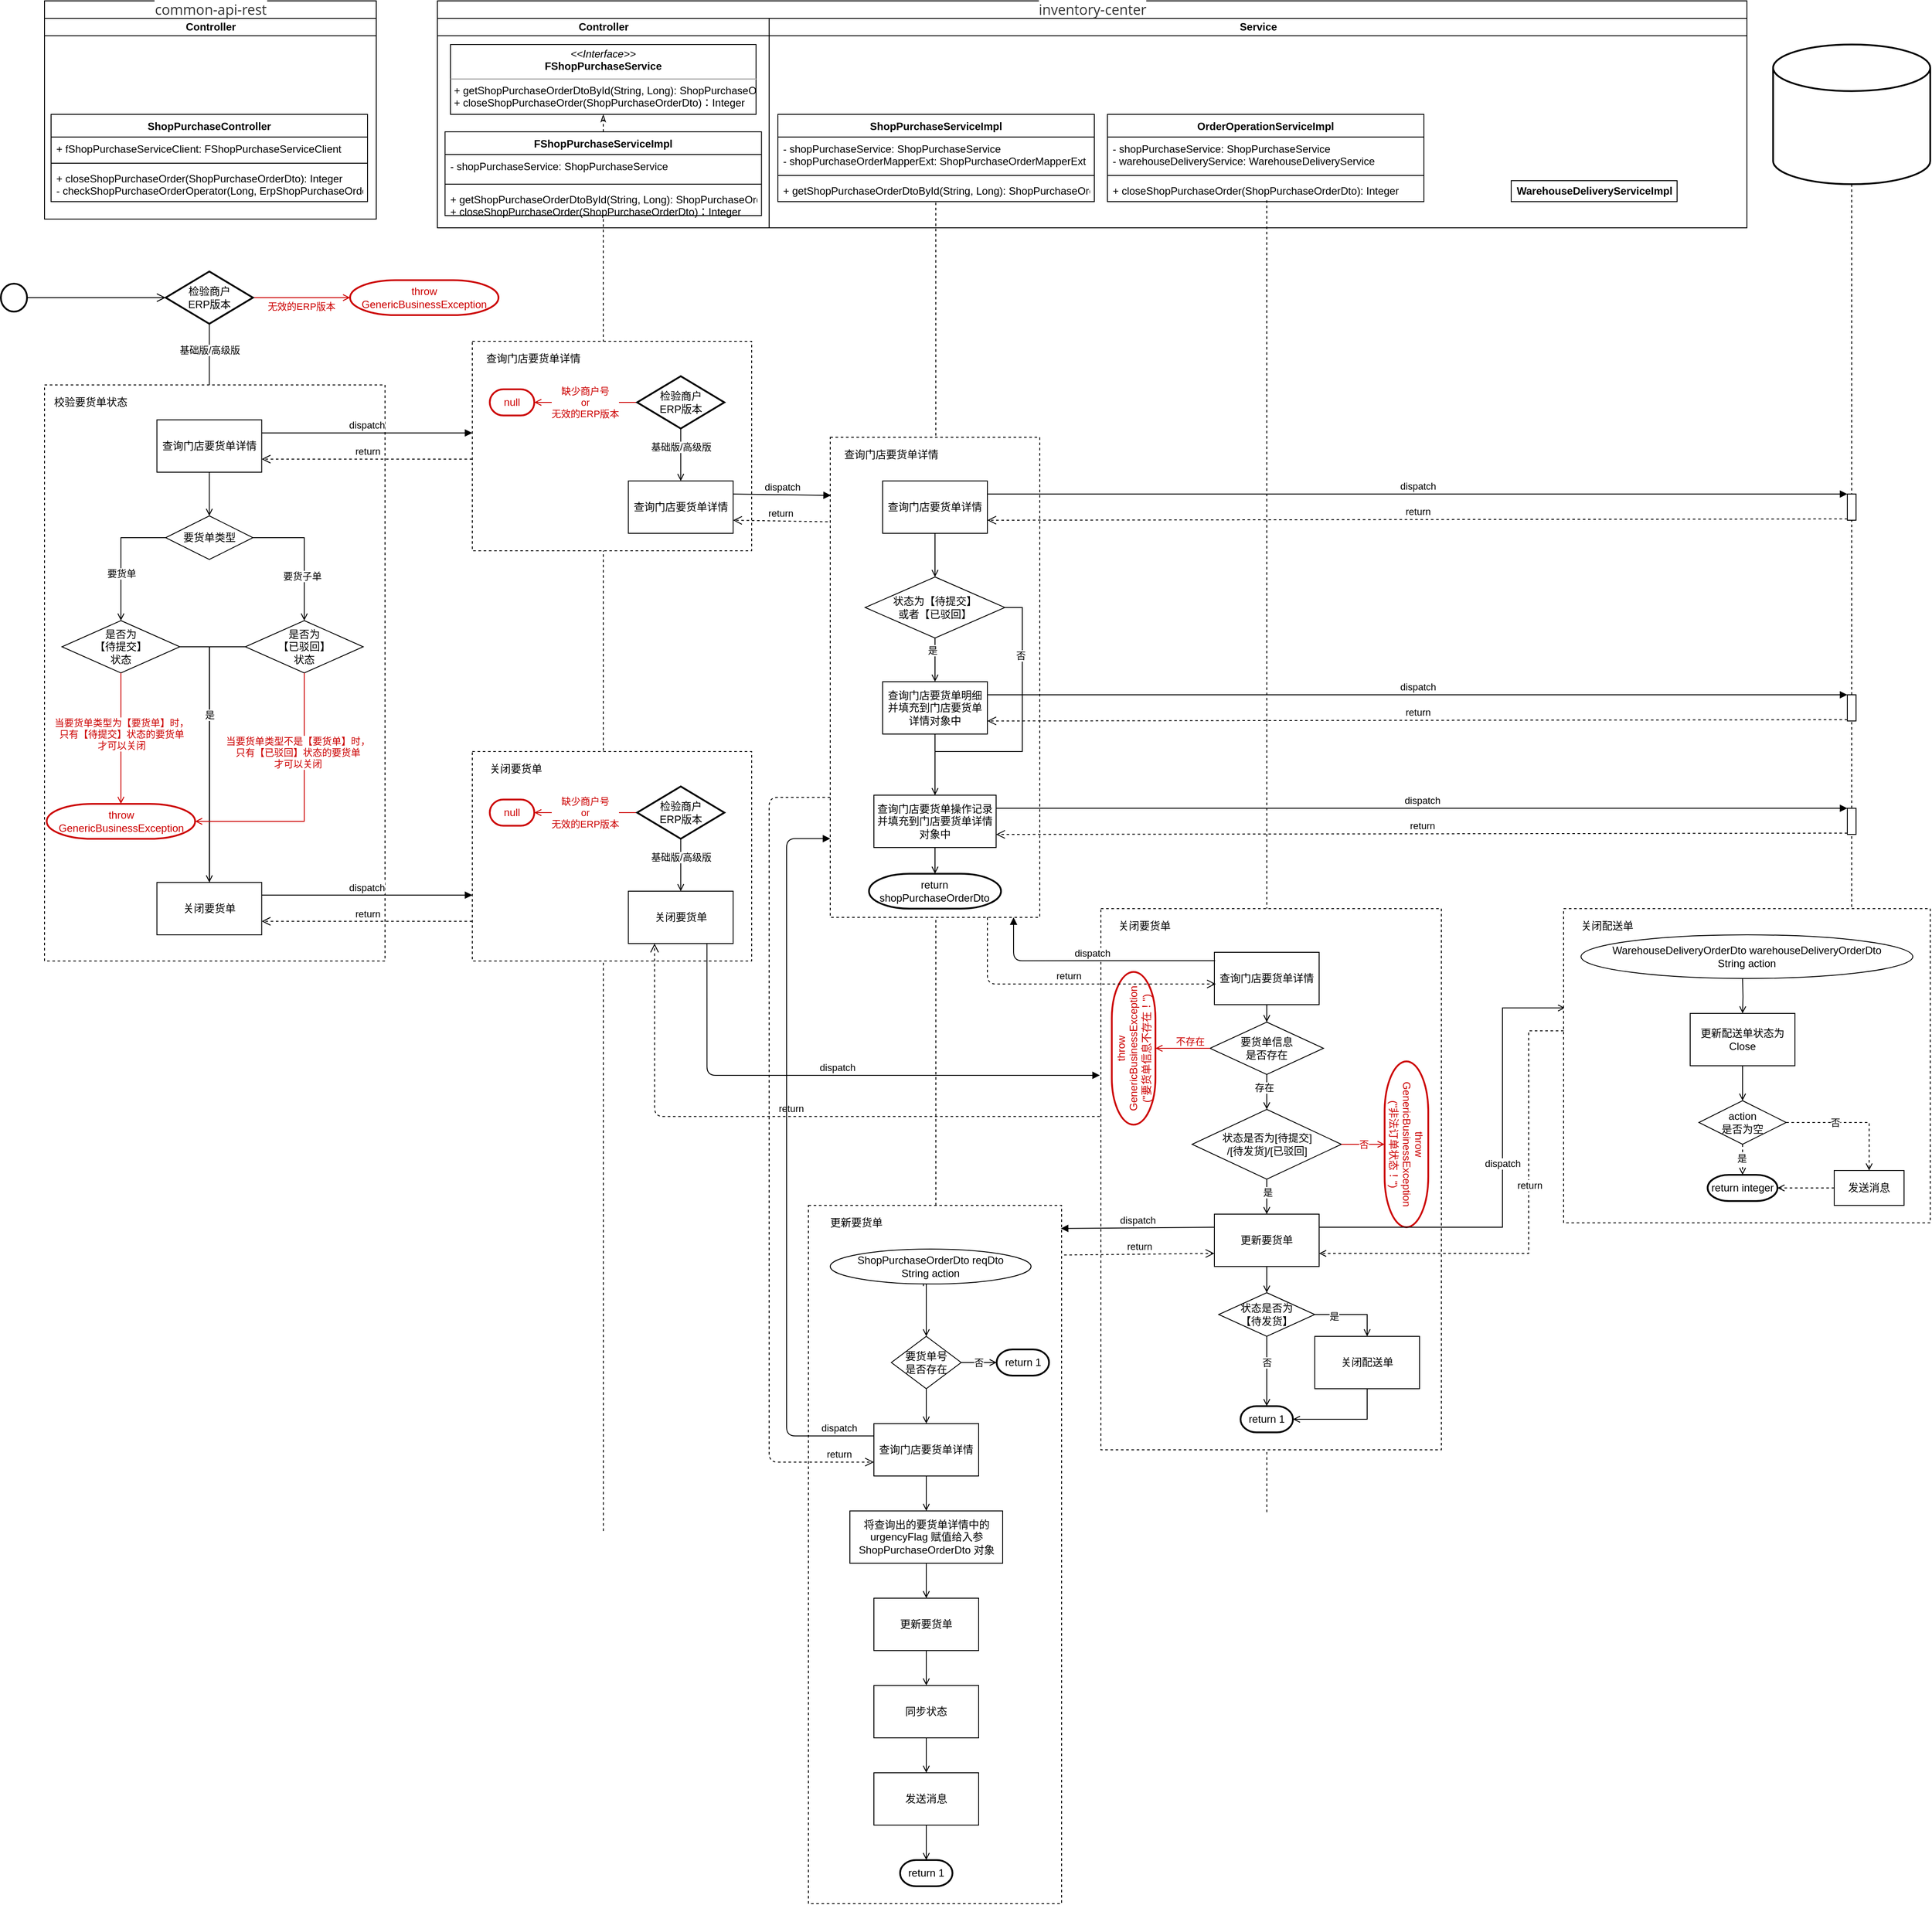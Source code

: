 <mxfile version="14.5.8" type="github">
  <diagram id="kgpKYQtTHZ0yAKxKKP6v" name="关闭要货单">
    <mxGraphModel dx="1185" dy="662" grid="1" gridSize="10" guides="1" tooltips="1" connect="1" arrows="1" fold="1" page="1" pageScale="1" pageWidth="850" pageHeight="1100" math="0" shadow="0">
      <root>
        <mxCell id="0" />
        <mxCell id="1" parent="0" />
        <mxCell id="xdQ87shJHs2RGg50tQHQ-159" value="" style="endArrow=none;dashed=1;html=1;strokeColor=#000000;fontColor=#000000;entryX=0.499;entryY=1.038;entryDx=0;entryDy=0;entryPerimeter=0;" edge="1" parent="1">
          <mxGeometry width="50" height="50" relative="1" as="geometry">
            <mxPoint x="740.11" y="2223.01" as="sourcePoint" />
            <mxPoint x="739.997" y="719.998" as="targetPoint" />
          </mxGeometry>
        </mxCell>
        <mxCell id="xdQ87shJHs2RGg50tQHQ-157" value="" style="endArrow=none;dashed=1;html=1;strokeColor=#000000;fontColor=#000000;entryX=0.499;entryY=1.038;entryDx=0;entryDy=0;entryPerimeter=0;" edge="1" parent="1">
          <mxGeometry width="50" height="50" relative="1" as="geometry">
            <mxPoint x="1500.11" y="2201.51" as="sourcePoint" />
            <mxPoint x="1499.997" y="698.498" as="targetPoint" />
          </mxGeometry>
        </mxCell>
        <mxCell id="xdQ87shJHs2RGg50tQHQ-156" value="" style="endArrow=none;dashed=1;html=1;strokeColor=#000000;fontColor=#000000;entryX=0.499;entryY=1.038;entryDx=0;entryDy=0;entryPerimeter=0;" edge="1" parent="1" target="xdQ87shJHs2RGg50tQHQ-66">
          <mxGeometry width="50" height="50" relative="1" as="geometry">
            <mxPoint x="1121" y="2204" as="sourcePoint" />
            <mxPoint x="1119.5" y="755" as="targetPoint" />
          </mxGeometry>
        </mxCell>
        <mxCell id="xdQ87shJHs2RGg50tQHQ-116" value="" style="endArrow=none;dashed=1;html=1;strokeColor=#000000;fontColor=#000000;entryX=0.5;entryY=1;entryDx=0;entryDy=0;entryPerimeter=0;" edge="1" parent="1" source="xdQ87shJHs2RGg50tQHQ-117" target="xdQ87shJHs2RGg50tQHQ-104">
          <mxGeometry width="50" height="50" relative="1" as="geometry">
            <mxPoint x="2170" y="1802" as="sourcePoint" />
            <mxPoint x="2210" y="800" as="targetPoint" />
          </mxGeometry>
        </mxCell>
        <mxCell id="xdQ87shJHs2RGg50tQHQ-120" value="" style="endArrow=none;dashed=1;html=1;strokeColor=#000000;fontColor=#000000;entryX=0.5;entryY=1;entryDx=0;entryDy=0;entryPerimeter=0;" edge="1" parent="1" source="xdQ87shJHs2RGg50tQHQ-121" target="xdQ87shJHs2RGg50tQHQ-117">
          <mxGeometry width="50" height="50" relative="1" as="geometry">
            <mxPoint x="2170" y="1802" as="sourcePoint" />
            <mxPoint x="2170" y="680" as="targetPoint" />
          </mxGeometry>
        </mxCell>
        <mxCell id="xdQ87shJHs2RGg50tQHQ-101" value="" style="rounded=0;whiteSpace=wrap;html=1;dashed=1;" vertex="1" parent="1">
          <mxGeometry x="590" y="860" width="320" height="240" as="geometry" />
        </mxCell>
        <mxCell id="xdQ87shJHs2RGg50tQHQ-79" value="" style="rounded=0;whiteSpace=wrap;html=1;dashed=1;" vertex="1" parent="1">
          <mxGeometry x="1000" y="970" width="240" height="550" as="geometry" />
        </mxCell>
        <mxCell id="_y9LpxyYnaiCuJYHgKzP-1" value="&lt;span style=&quot;color: rgb(51 , 51 , 51) ; font-family: &amp;#34;open sans&amp;#34; , &amp;#34;clear sans&amp;#34; , &amp;#34;helvetica neue&amp;#34; , &amp;#34;helvetica&amp;#34; , &amp;#34;arial&amp;#34; , sans-serif ; font-size: 16px ; font-weight: 400 ; background-color: rgb(255 , 255 , 255)&quot;&gt;common-api-rest&lt;/span&gt;" style="swimlane;html=1;childLayout=stackLayout;resizeParent=1;resizeParentMax=0;startSize=20;" parent="1" vertex="1">
          <mxGeometry x="100" y="470" width="380" height="250" as="geometry" />
        </mxCell>
        <mxCell id="_y9LpxyYnaiCuJYHgKzP-2" value="Controller" style="swimlane;html=1;startSize=20;" parent="_y9LpxyYnaiCuJYHgKzP-1" vertex="1">
          <mxGeometry y="20" width="380" height="230" as="geometry" />
        </mxCell>
        <mxCell id="_y9LpxyYnaiCuJYHgKzP-5" value="ShopPurchaseController" style="swimlane;fontStyle=1;align=center;verticalAlign=top;childLayout=stackLayout;horizontal=1;startSize=26;horizontalStack=0;resizeParent=1;resizeParentMax=0;resizeLast=0;collapsible=1;marginBottom=0;" parent="_y9LpxyYnaiCuJYHgKzP-2" vertex="1">
          <mxGeometry x="7.5" y="110" width="362.5" height="100" as="geometry" />
        </mxCell>
        <mxCell id="_y9LpxyYnaiCuJYHgKzP-6" value="+ fShopPurchaseServiceClient: FShopPurchaseServiceClient" style="text;strokeColor=none;fillColor=none;align=left;verticalAlign=top;spacingLeft=4;spacingRight=4;overflow=hidden;rotatable=0;points=[[0,0.5],[1,0.5]];portConstraint=eastwest;" parent="_y9LpxyYnaiCuJYHgKzP-5" vertex="1">
          <mxGeometry y="26" width="362.5" height="26" as="geometry" />
        </mxCell>
        <mxCell id="_y9LpxyYnaiCuJYHgKzP-7" value="" style="line;strokeWidth=1;fillColor=none;align=left;verticalAlign=middle;spacingTop=-1;spacingLeft=3;spacingRight=3;rotatable=0;labelPosition=right;points=[];portConstraint=eastwest;" parent="_y9LpxyYnaiCuJYHgKzP-5" vertex="1">
          <mxGeometry y="52" width="362.5" height="8" as="geometry" />
        </mxCell>
        <mxCell id="_y9LpxyYnaiCuJYHgKzP-8" value="+ closeShopPurchaseOrder(ShopPurchaseOrderDto): Integer&#xa;- checkShopPurchaseOrderOperator(Long, ErpShopPurchaseOrderOperatorEnum): void" style="text;strokeColor=none;fillColor=none;align=left;verticalAlign=top;spacingLeft=4;spacingRight=4;overflow=hidden;rotatable=0;points=[[0,0.5],[1,0.5]];portConstraint=eastwest;" parent="_y9LpxyYnaiCuJYHgKzP-5" vertex="1">
          <mxGeometry y="60" width="362.5" height="40" as="geometry" />
        </mxCell>
        <mxCell id="xdQ87shJHs2RGg50tQHQ-33" style="edgeStyle=orthogonalEdgeStyle;rounded=0;orthogonalLoop=1;jettySize=auto;html=1;endArrow=open;endFill=0;entryX=0;entryY=0.5;entryDx=0;entryDy=0;strokeColor=#CC0000;entryPerimeter=0;" edge="1" parent="1" source="_y9LpxyYnaiCuJYHgKzP-14" target="xdQ87shJHs2RGg50tQHQ-97">
          <mxGeometry relative="1" as="geometry">
            <mxPoint x="100" y="810" as="targetPoint" />
          </mxGeometry>
        </mxCell>
        <mxCell id="xdQ87shJHs2RGg50tQHQ-36" value="无效的ERP版本" style="edgeLabel;html=1;align=center;verticalAlign=middle;resizable=0;points=[];fontColor=#CC0000;" vertex="1" connectable="0" parent="xdQ87shJHs2RGg50tQHQ-33">
          <mxGeometry x="-0.177" y="-3" relative="1" as="geometry">
            <mxPoint x="9.25" y="7" as="offset" />
          </mxGeometry>
        </mxCell>
        <mxCell id="xdQ87shJHs2RGg50tQHQ-34" style="edgeStyle=orthogonalEdgeStyle;rounded=0;orthogonalLoop=1;jettySize=auto;html=1;endArrow=open;endFill=0;" edge="1" parent="1" source="_y9LpxyYnaiCuJYHgKzP-14" target="_y9LpxyYnaiCuJYHgKzP-19">
          <mxGeometry relative="1" as="geometry" />
        </mxCell>
        <mxCell id="xdQ87shJHs2RGg50tQHQ-35" value="基础版/高级版" style="edgeLabel;html=1;align=center;verticalAlign=middle;resizable=0;points=[];" vertex="1" connectable="0" parent="xdQ87shJHs2RGg50tQHQ-34">
          <mxGeometry x="-0.623" y="-1" relative="1" as="geometry">
            <mxPoint x="1" y="9" as="offset" />
          </mxGeometry>
        </mxCell>
        <mxCell id="_y9LpxyYnaiCuJYHgKzP-14" value="检验商户&lt;br&gt;ERP版本" style="strokeWidth=2;html=1;shape=mxgraph.flowchart.decision;whiteSpace=wrap;" parent="1" vertex="1">
          <mxGeometry x="238.75" y="780" width="100" height="60" as="geometry" />
        </mxCell>
        <mxCell id="_y9LpxyYnaiCuJYHgKzP-15" value="" style="rounded=0;whiteSpace=wrap;html=1;dashed=1;" parent="1" vertex="1">
          <mxGeometry x="100" y="910" width="390" height="660" as="geometry" />
        </mxCell>
        <mxCell id="_y9LpxyYnaiCuJYHgKzP-16" value="校验要货单状态" style="text;html=1;strokeColor=none;fillColor=none;align=center;verticalAlign=middle;whiteSpace=wrap;rounded=0;dashed=1;" parent="1" vertex="1">
          <mxGeometry x="107.5" y="920" width="90" height="20" as="geometry" />
        </mxCell>
        <mxCell id="xdQ87shJHs2RGg50tQHQ-37" style="edgeStyle=orthogonalEdgeStyle;rounded=0;orthogonalLoop=1;jettySize=auto;html=1;endArrow=open;endFill=0;" edge="1" parent="1" source="_y9LpxyYnaiCuJYHgKzP-19" target="_y9LpxyYnaiCuJYHgKzP-20">
          <mxGeometry relative="1" as="geometry" />
        </mxCell>
        <mxCell id="_y9LpxyYnaiCuJYHgKzP-19" value="查询门店要货单详情" style="rounded=0;whiteSpace=wrap;html=1;" parent="1" vertex="1">
          <mxGeometry x="228.75" y="950" width="120" height="60" as="geometry" />
        </mxCell>
        <mxCell id="_y9LpxyYnaiCuJYHgKzP-23" style="edgeStyle=orthogonalEdgeStyle;rounded=0;orthogonalLoop=1;jettySize=auto;html=1;entryX=0.5;entryY=0;entryDx=0;entryDy=0;endArrow=open;endFill=0;labelBackgroundColor=#ffffff;exitX=0;exitY=0.5;exitDx=0;exitDy=0;" parent="1" source="_y9LpxyYnaiCuJYHgKzP-20" target="_y9LpxyYnaiCuJYHgKzP-22" edge="1">
          <mxGeometry relative="1" as="geometry" />
        </mxCell>
        <mxCell id="_y9LpxyYnaiCuJYHgKzP-24" value="&lt;pre style=&quot;background-color: rgb(43 , 43 , 43) ; font-family: , monospace ; font-size: 9.8pt ; color: rgb(169 , 183 , 198)&quot;&gt;&lt;br&gt;&lt;/pre&gt;" style="edgeLabel;html=1;align=center;verticalAlign=middle;resizable=0;points=[];" parent="_y9LpxyYnaiCuJYHgKzP-23" vertex="1" connectable="0">
          <mxGeometry x="0.159" y="3" relative="1" as="geometry">
            <mxPoint as="offset" />
          </mxGeometry>
        </mxCell>
        <mxCell id="_y9LpxyYnaiCuJYHgKzP-29" value="要货单" style="edgeLabel;html=1;align=center;verticalAlign=middle;resizable=0;points=[];fontColor=#000000;" parent="_y9LpxyYnaiCuJYHgKzP-23" vertex="1" connectable="0">
          <mxGeometry x="-0.1" relative="1" as="geometry">
            <mxPoint y="26" as="offset" />
          </mxGeometry>
        </mxCell>
        <mxCell id="_y9LpxyYnaiCuJYHgKzP-27" style="edgeStyle=orthogonalEdgeStyle;rounded=0;orthogonalLoop=1;jettySize=auto;html=1;entryX=0.5;entryY=0;entryDx=0;entryDy=0;labelBackgroundColor=#ffffff;endArrow=open;endFill=0;strokeColor=#000000;fontColor=#000000;exitX=1;exitY=0.5;exitDx=0;exitDy=0;" parent="1" source="_y9LpxyYnaiCuJYHgKzP-20" target="xdQ87shJHs2RGg50tQHQ-1" edge="1">
          <mxGeometry relative="1" as="geometry">
            <Array as="points">
              <mxPoint x="398" y="1085" />
            </Array>
            <mxPoint x="350" y="1180" as="targetPoint" />
          </mxGeometry>
        </mxCell>
        <mxCell id="_y9LpxyYnaiCuJYHgKzP-28" value="要货子单" style="edgeLabel;html=1;align=center;verticalAlign=middle;resizable=0;points=[];fontColor=#000000;" parent="_y9LpxyYnaiCuJYHgKzP-27" vertex="1" connectable="0">
          <mxGeometry x="0.061" y="-2" relative="1" as="geometry">
            <mxPoint x="-0.5" y="21" as="offset" />
          </mxGeometry>
        </mxCell>
        <mxCell id="_y9LpxyYnaiCuJYHgKzP-20" value="要货单类型" style="rhombus;whiteSpace=wrap;html=1;fillColor=#ffffff;" parent="1" vertex="1">
          <mxGeometry x="238.75" y="1060" width="100" height="50" as="geometry" />
        </mxCell>
        <mxCell id="xdQ87shJHs2RGg50tQHQ-38" style="edgeStyle=orthogonalEdgeStyle;rounded=0;orthogonalLoop=1;jettySize=auto;html=1;entryX=0.5;entryY=0;entryDx=0;entryDy=0;endArrow=open;endFill=0;strokeColor=#000000;fontColor=#CC0000;" edge="1" parent="1" source="_y9LpxyYnaiCuJYHgKzP-22" target="xdQ87shJHs2RGg50tQHQ-103">
          <mxGeometry relative="1" as="geometry">
            <Array as="points">
              <mxPoint x="289" y="1210" />
            </Array>
          </mxGeometry>
        </mxCell>
        <mxCell id="_y9LpxyYnaiCuJYHgKzP-22" value="是否为&lt;br&gt;【待提交】&lt;br&gt;状态" style="rhombus;whiteSpace=wrap;html=1;fillColor=#ffffff;" parent="1" vertex="1">
          <mxGeometry x="120" y="1180" width="135" height="60" as="geometry" />
        </mxCell>
        <mxCell id="xdQ87shJHs2RGg50tQHQ-39" style="edgeStyle=orthogonalEdgeStyle;rounded=0;orthogonalLoop=1;jettySize=auto;html=1;endArrow=open;endFill=0;strokeColor=#000000;fontColor=#CC0000;entryX=0.5;entryY=0;entryDx=0;entryDy=0;exitX=0;exitY=0.5;exitDx=0;exitDy=0;" edge="1" parent="1" source="xdQ87shJHs2RGg50tQHQ-1" target="xdQ87shJHs2RGg50tQHQ-103">
          <mxGeometry relative="1" as="geometry">
            <mxPoint x="670" y="1050" as="targetPoint" />
            <Array as="points">
              <mxPoint x="289" y="1210" />
              <mxPoint x="289" y="1510" />
            </Array>
          </mxGeometry>
        </mxCell>
        <mxCell id="xdQ87shJHs2RGg50tQHQ-49" value="&lt;font color=&quot;#000000&quot;&gt;是&lt;/font&gt;" style="edgeLabel;html=1;align=center;verticalAlign=middle;resizable=0;points=[];fontColor=#CC0000;" vertex="1" connectable="0" parent="xdQ87shJHs2RGg50tQHQ-39">
          <mxGeometry x="-0.275" y="-1" relative="1" as="geometry">
            <mxPoint x="0.75" y="-16" as="offset" />
          </mxGeometry>
        </mxCell>
        <mxCell id="xdQ87shJHs2RGg50tQHQ-1" value="是否为&lt;br&gt;【已驳回】&lt;br&gt;状态" style="rhombus;whiteSpace=wrap;html=1;fillColor=#ffffff;" vertex="1" parent="1">
          <mxGeometry x="330" y="1180" width="135" height="60" as="geometry" />
        </mxCell>
        <mxCell id="xdQ87shJHs2RGg50tQHQ-2" value="&lt;span style=&quot;color: rgb(51 , 51 , 51) ; font-family: &amp;#34;open sans&amp;#34; , &amp;#34;clear sans&amp;#34; , &amp;#34;helvetica neue&amp;#34; , &amp;#34;helvetica&amp;#34; , &amp;#34;arial&amp;#34; , sans-serif ; font-size: 16px ; font-weight: 400 ; background-color: rgb(255 , 255 , 255)&quot;&gt;inventory-center&lt;/span&gt;" style="swimlane;html=1;childLayout=stackLayout;resizeParent=1;resizeParentMax=0;startSize=20;" vertex="1" parent="1">
          <mxGeometry x="550" y="470" width="1500" height="260" as="geometry" />
        </mxCell>
        <mxCell id="xdQ87shJHs2RGg50tQHQ-3" value="Controller" style="swimlane;html=1;startSize=20;" vertex="1" parent="xdQ87shJHs2RGg50tQHQ-2">
          <mxGeometry y="20" width="380" height="240" as="geometry" />
        </mxCell>
        <mxCell id="xdQ87shJHs2RGg50tQHQ-11" value="FShopPurchaseServiceImpl" style="swimlane;fontStyle=1;align=center;verticalAlign=top;childLayout=stackLayout;horizontal=1;startSize=26;horizontalStack=0;resizeParent=1;resizeParentMax=0;resizeLast=0;collapsible=1;marginBottom=0;" vertex="1" parent="xdQ87shJHs2RGg50tQHQ-3">
          <mxGeometry x="8.75" y="130" width="362.5" height="96" as="geometry" />
        </mxCell>
        <mxCell id="xdQ87shJHs2RGg50tQHQ-67" value="- shopPurchaseService: ShopPurchaseService" style="text;strokeColor=none;fillColor=none;align=left;verticalAlign=top;spacingLeft=4;spacingRight=4;overflow=hidden;rotatable=0;points=[[0,0.5],[1,0.5]];portConstraint=eastwest;" vertex="1" parent="xdQ87shJHs2RGg50tQHQ-11">
          <mxGeometry y="26" width="362.5" height="30" as="geometry" />
        </mxCell>
        <mxCell id="xdQ87shJHs2RGg50tQHQ-68" value="" style="line;strokeWidth=1;fillColor=none;align=left;verticalAlign=middle;spacingTop=-1;spacingLeft=3;spacingRight=3;rotatable=0;labelPosition=right;points=[];portConstraint=eastwest;" vertex="1" parent="xdQ87shJHs2RGg50tQHQ-11">
          <mxGeometry y="56" width="362.5" height="8" as="geometry" />
        </mxCell>
        <mxCell id="xdQ87shJHs2RGg50tQHQ-12" value="+ getShopPurchaseOrderDtoById(String, Long): ShopPurchaseOrderDto&#xa;+ closeShopPurchaseOrder(ShopPurchaseOrderDto)：Integer" style="text;strokeColor=none;fillColor=none;align=left;verticalAlign=top;spacingLeft=4;spacingRight=4;overflow=hidden;rotatable=0;points=[[0,0.5],[1,0.5]];portConstraint=eastwest;" vertex="1" parent="xdQ87shJHs2RGg50tQHQ-11">
          <mxGeometry y="64" width="362.5" height="32" as="geometry" />
        </mxCell>
        <mxCell id="xdQ87shJHs2RGg50tQHQ-16" value="&lt;p style=&quot;margin: 0px ; margin-top: 4px ; text-align: center&quot;&gt;&lt;i&gt;&amp;lt;&amp;lt;Interface&amp;gt;&amp;gt;&lt;/i&gt;&lt;br&gt;&lt;span style=&quot;font-weight: 700&quot;&gt;FShopPurchaseService&lt;/span&gt;&lt;/p&gt;&lt;hr size=&quot;1&quot;&gt;&lt;p style=&quot;margin: 0px ; margin-left: 4px&quot;&gt;+&amp;nbsp;getShopPurchaseOrderDtoById(String, Long): ShopPurchaseOrderDto&lt;/p&gt;&lt;p style=&quot;margin: 0px ; margin-left: 4px&quot;&gt;+ closeShopPurchaseOrder(ShopPurchaseOrderDto)：Integer&lt;br&gt;&lt;/p&gt;" style="verticalAlign=top;align=left;overflow=fill;fontSize=12;fontFamily=Helvetica;html=1;" vertex="1" parent="xdQ87shJHs2RGg50tQHQ-3">
          <mxGeometry x="15" y="30" width="350" height="80" as="geometry" />
        </mxCell>
        <mxCell id="xdQ87shJHs2RGg50tQHQ-21" value="" style="endArrow=classicThin;dashed=1;html=1;entryX=0.5;entryY=1;entryDx=0;entryDy=0;endFill=0;" edge="1" parent="xdQ87shJHs2RGg50tQHQ-3" source="xdQ87shJHs2RGg50tQHQ-11" target="xdQ87shJHs2RGg50tQHQ-16">
          <mxGeometry width="50" height="50" relative="1" as="geometry">
            <mxPoint x="200" y="410" as="sourcePoint" />
            <mxPoint x="183" y="110" as="targetPoint" />
          </mxGeometry>
        </mxCell>
        <mxCell id="xdQ87shJHs2RGg50tQHQ-10" value="Service" style="swimlane;html=1;startSize=20;" vertex="1" parent="xdQ87shJHs2RGg50tQHQ-2">
          <mxGeometry x="380" y="20" width="1120" height="240" as="geometry" />
        </mxCell>
        <mxCell id="xdQ87shJHs2RGg50tQHQ-63" value="ShopPurchaseServiceImpl" style="swimlane;fontStyle=1;align=center;verticalAlign=top;childLayout=stackLayout;horizontal=1;startSize=26;horizontalStack=0;resizeParent=1;resizeParentMax=0;resizeLast=0;collapsible=1;marginBottom=0;" vertex="1" parent="xdQ87shJHs2RGg50tQHQ-10">
          <mxGeometry x="10" y="110" width="362.5" height="100" as="geometry" />
        </mxCell>
        <mxCell id="xdQ87shJHs2RGg50tQHQ-64" value="- shopPurchaseService: ShopPurchaseService&#xa;- shopPurchaseOrderMapperExt: ShopPurchaseOrderMapperExt" style="text;strokeColor=none;fillColor=none;align=left;verticalAlign=top;spacingLeft=4;spacingRight=4;overflow=hidden;rotatable=0;points=[[0,0.5],[1,0.5]];portConstraint=eastwest;" vertex="1" parent="xdQ87shJHs2RGg50tQHQ-63">
          <mxGeometry y="26" width="362.5" height="40" as="geometry" />
        </mxCell>
        <mxCell id="xdQ87shJHs2RGg50tQHQ-65" value="" style="line;strokeWidth=1;fillColor=none;align=left;verticalAlign=middle;spacingTop=-1;spacingLeft=3;spacingRight=3;rotatable=0;labelPosition=right;points=[];portConstraint=eastwest;" vertex="1" parent="xdQ87shJHs2RGg50tQHQ-63">
          <mxGeometry y="66" width="362.5" height="8" as="geometry" />
        </mxCell>
        <mxCell id="xdQ87shJHs2RGg50tQHQ-66" value="+ getShopPurchaseOrderDtoById(String, Long): ShopPurchaseOrderDto" style="text;strokeColor=none;fillColor=none;align=left;verticalAlign=top;spacingLeft=4;spacingRight=4;overflow=hidden;rotatable=0;points=[[0,0.5],[1,0.5]];portConstraint=eastwest;" vertex="1" parent="xdQ87shJHs2RGg50tQHQ-63">
          <mxGeometry y="74" width="362.5" height="26" as="geometry" />
        </mxCell>
        <mxCell id="xdQ87shJHs2RGg50tQHQ-23" value="OrderOperationServiceImpl" style="swimlane;fontStyle=1;align=center;verticalAlign=top;childLayout=stackLayout;horizontal=1;startSize=26;horizontalStack=0;resizeParent=1;resizeParentMax=0;resizeLast=0;collapsible=1;marginBottom=0;" vertex="1" parent="xdQ87shJHs2RGg50tQHQ-10">
          <mxGeometry x="387.5" y="110" width="362.5" height="100" as="geometry" />
        </mxCell>
        <mxCell id="xdQ87shJHs2RGg50tQHQ-24" value="- shopPurchaseService: ShopPurchaseService&#xa;- warehouseDeliveryService: WarehouseDeliveryService" style="text;strokeColor=none;fillColor=none;align=left;verticalAlign=top;spacingLeft=4;spacingRight=4;overflow=hidden;rotatable=0;points=[[0,0.5],[1,0.5]];portConstraint=eastwest;" vertex="1" parent="xdQ87shJHs2RGg50tQHQ-23">
          <mxGeometry y="26" width="362.5" height="40" as="geometry" />
        </mxCell>
        <mxCell id="xdQ87shJHs2RGg50tQHQ-25" value="" style="line;strokeWidth=1;fillColor=none;align=left;verticalAlign=middle;spacingTop=-1;spacingLeft=3;spacingRight=3;rotatable=0;labelPosition=right;points=[];portConstraint=eastwest;" vertex="1" parent="xdQ87shJHs2RGg50tQHQ-23">
          <mxGeometry y="66" width="362.5" height="8" as="geometry" />
        </mxCell>
        <mxCell id="xdQ87shJHs2RGg50tQHQ-26" value="+ closeShopPurchaseOrder(ShopPurchaseOrderDto): Integer" style="text;strokeColor=none;fillColor=none;align=left;verticalAlign=top;spacingLeft=4;spacingRight=4;overflow=hidden;rotatable=0;points=[[0,0.5],[1,0.5]];portConstraint=eastwest;" vertex="1" parent="xdQ87shJHs2RGg50tQHQ-23">
          <mxGeometry y="74" width="362.5" height="26" as="geometry" />
        </mxCell>
        <mxCell id="xdQ87shJHs2RGg50tQHQ-216" value="&lt;span style=&quot;font-weight: 700&quot;&gt;WarehouseDeliveryServiceImpl&lt;/span&gt;" style="html=1;strokeColor=#000000;fillColor=#ffffff;fontColor=#000000;" vertex="1" parent="xdQ87shJHs2RGg50tQHQ-10">
          <mxGeometry x="850" y="186" width="190" height="24" as="geometry" />
        </mxCell>
        <mxCell id="xdQ87shJHs2RGg50tQHQ-32" value="" style="edgeStyle=orthogonalEdgeStyle;html=1;verticalAlign=bottom;endArrow=open;endSize=8;endFill=0;exitX=1;exitY=0.5;exitDx=0;exitDy=0;exitPerimeter=0;entryX=0;entryY=0.5;entryDx=0;entryDy=0;entryPerimeter=0;" edge="1" source="xdQ87shJHs2RGg50tQHQ-99" parent="1" target="_y9LpxyYnaiCuJYHgKzP-14">
          <mxGeometry relative="1" as="geometry">
            <mxPoint x="100" y="645" as="targetPoint" />
            <mxPoint x="40" y="645" as="sourcePoint" />
          </mxGeometry>
        </mxCell>
        <mxCell id="xdQ87shJHs2RGg50tQHQ-42" style="edgeStyle=orthogonalEdgeStyle;rounded=0;orthogonalLoop=1;jettySize=auto;html=1;endArrow=open;endFill=0;entryX=0.5;entryY=0;entryDx=0;entryDy=0;strokeColor=#CC0000;exitX=0.5;exitY=1;exitDx=0;exitDy=0;entryPerimeter=0;" edge="1" parent="1" target="xdQ87shJHs2RGg50tQHQ-98" source="_y9LpxyYnaiCuJYHgKzP-22">
          <mxGeometry relative="1" as="geometry">
            <mxPoint x="330" y="1455" as="sourcePoint" />
            <mxPoint x="212.5" y="1440" as="targetPoint" />
          </mxGeometry>
        </mxCell>
        <mxCell id="xdQ87shJHs2RGg50tQHQ-43" value="当要货单类型为【要货单】时，&lt;br&gt;只有【待提交】状态的要货单&lt;br&gt;才可以关闭" style="edgeLabel;html=1;align=center;verticalAlign=middle;resizable=0;points=[];fontColor=#CC0000;" vertex="1" connectable="0" parent="xdQ87shJHs2RGg50tQHQ-42">
          <mxGeometry x="-0.177" y="-3" relative="1" as="geometry">
            <mxPoint x="3" y="8" as="offset" />
          </mxGeometry>
        </mxCell>
        <mxCell id="xdQ87shJHs2RGg50tQHQ-45" style="edgeStyle=orthogonalEdgeStyle;rounded=0;orthogonalLoop=1;jettySize=auto;html=1;endArrow=open;endFill=0;entryX=1;entryY=0.5;entryDx=0;entryDy=0;strokeColor=#CC0000;exitX=0.5;exitY=1;exitDx=0;exitDy=0;entryPerimeter=0;" edge="1" parent="1" target="xdQ87shJHs2RGg50tQHQ-98" source="xdQ87shJHs2RGg50tQHQ-1">
          <mxGeometry relative="1" as="geometry">
            <mxPoint x="648.75" y="1455" as="sourcePoint" />
            <mxPoint x="367.5" y="1440" as="targetPoint" />
            <Array as="points">
              <mxPoint x="398" y="1410" />
            </Array>
          </mxGeometry>
        </mxCell>
        <mxCell id="xdQ87shJHs2RGg50tQHQ-46" value="当要货单类型不是【要货单】时，&lt;br&gt;只有【已驳回】状态的要货单&lt;br&gt;才可以关闭" style="edgeLabel;html=1;align=center;verticalAlign=middle;resizable=0;points=[];fontColor=#CC0000;" vertex="1" connectable="0" parent="xdQ87shJHs2RGg50tQHQ-45">
          <mxGeometry x="-0.177" y="-3" relative="1" as="geometry">
            <mxPoint x="-4.5" y="-31" as="offset" />
          </mxGeometry>
        </mxCell>
        <mxCell id="xdQ87shJHs2RGg50tQHQ-56" style="edgeStyle=orthogonalEdgeStyle;rounded=0;orthogonalLoop=1;jettySize=auto;html=1;endArrow=open;endFill=0;entryX=1;entryY=0.5;entryDx=0;entryDy=0;strokeColor=#CC0000;entryPerimeter=0;" edge="1" parent="1" source="xdQ87shJHs2RGg50tQHQ-60" target="xdQ87shJHs2RGg50tQHQ-95">
          <mxGeometry relative="1" as="geometry">
            <mxPoint x="610" y="930" as="targetPoint" />
          </mxGeometry>
        </mxCell>
        <mxCell id="xdQ87shJHs2RGg50tQHQ-57" value="缺少商户号&lt;br&gt;or&lt;br&gt;无效的ERP版本" style="edgeLabel;html=1;align=center;verticalAlign=middle;resizable=0;points=[];fontColor=#CC0000;" vertex="1" connectable="0" parent="xdQ87shJHs2RGg50tQHQ-56">
          <mxGeometry x="-0.177" y="-3" relative="1" as="geometry">
            <mxPoint x="-11.75" y="3" as="offset" />
          </mxGeometry>
        </mxCell>
        <mxCell id="xdQ87shJHs2RGg50tQHQ-58" style="edgeStyle=orthogonalEdgeStyle;rounded=0;orthogonalLoop=1;jettySize=auto;html=1;endArrow=open;endFill=0;entryX=0.5;entryY=0;entryDx=0;entryDy=0;" edge="1" parent="1" source="xdQ87shJHs2RGg50tQHQ-60" target="xdQ87shJHs2RGg50tQHQ-94">
          <mxGeometry relative="1" as="geometry">
            <mxPoint x="828.75" y="1070" as="targetPoint" />
          </mxGeometry>
        </mxCell>
        <mxCell id="xdQ87shJHs2RGg50tQHQ-59" value="基础版/高级版" style="edgeLabel;html=1;align=center;verticalAlign=middle;resizable=0;points=[];" vertex="1" connectable="0" parent="xdQ87shJHs2RGg50tQHQ-58">
          <mxGeometry x="-0.623" y="-1" relative="1" as="geometry">
            <mxPoint x="1" y="9" as="offset" />
          </mxGeometry>
        </mxCell>
        <mxCell id="xdQ87shJHs2RGg50tQHQ-60" value="检验商户&lt;br&gt;ERP版本" style="strokeWidth=2;html=1;shape=mxgraph.flowchart.decision;whiteSpace=wrap;" vertex="1" parent="1">
          <mxGeometry x="778.75" y="900" width="100" height="60" as="geometry" />
        </mxCell>
        <mxCell id="xdQ87shJHs2RGg50tQHQ-73" style="edgeStyle=orthogonalEdgeStyle;rounded=0;orthogonalLoop=1;jettySize=auto;html=1;endArrow=open;endFill=0;strokeColor=#000000;fontColor=#CC0000;" edge="1" parent="1" source="xdQ87shJHs2RGg50tQHQ-69" target="xdQ87shJHs2RGg50tQHQ-70">
          <mxGeometry relative="1" as="geometry" />
        </mxCell>
        <mxCell id="xdQ87shJHs2RGg50tQHQ-69" value="&lt;font color=&quot;#000000&quot;&gt;查询门店要货单详情&lt;/font&gt;" style="rounded=0;whiteSpace=wrap;html=1;fontColor=#CC0000;" vertex="1" parent="1">
          <mxGeometry x="1060" y="1020" width="120" height="60" as="geometry" />
        </mxCell>
        <mxCell id="xdQ87shJHs2RGg50tQHQ-74" style="edgeStyle=orthogonalEdgeStyle;rounded=0;orthogonalLoop=1;jettySize=auto;html=1;endArrow=open;endFill=0;strokeColor=#000000;fontColor=#CC0000;" edge="1" parent="1" source="xdQ87shJHs2RGg50tQHQ-70" target="xdQ87shJHs2RGg50tQHQ-71">
          <mxGeometry relative="1" as="geometry" />
        </mxCell>
        <mxCell id="xdQ87shJHs2RGg50tQHQ-77" value="&lt;font&gt;是&lt;/font&gt;" style="edgeLabel;html=1;align=center;verticalAlign=middle;resizable=0;points=[];" vertex="1" connectable="0" parent="xdQ87shJHs2RGg50tQHQ-74">
          <mxGeometry x="-0.45" y="-3" relative="1" as="geometry">
            <mxPoint as="offset" />
          </mxGeometry>
        </mxCell>
        <mxCell id="xdQ87shJHs2RGg50tQHQ-75" style="edgeStyle=orthogonalEdgeStyle;rounded=0;orthogonalLoop=1;jettySize=auto;html=1;exitX=1;exitY=0.5;exitDx=0;exitDy=0;endArrow=open;endFill=0;strokeColor=#000000;fontColor=#CC0000;" edge="1" parent="1" source="xdQ87shJHs2RGg50tQHQ-70" target="xdQ87shJHs2RGg50tQHQ-72">
          <mxGeometry relative="1" as="geometry">
            <Array as="points">
              <mxPoint x="1220" y="1165" />
              <mxPoint x="1220" y="1330" />
              <mxPoint x="1120" y="1330" />
            </Array>
          </mxGeometry>
        </mxCell>
        <mxCell id="xdQ87shJHs2RGg50tQHQ-78" value="否" style="edgeLabel;html=1;align=center;verticalAlign=middle;resizable=0;points=[];fontColor=#000000;" vertex="1" connectable="0" parent="xdQ87shJHs2RGg50tQHQ-75">
          <mxGeometry x="-0.556" y="-2" relative="1" as="geometry">
            <mxPoint as="offset" />
          </mxGeometry>
        </mxCell>
        <mxCell id="xdQ87shJHs2RGg50tQHQ-70" value="&lt;font color=&quot;#000000&quot;&gt;状态为【待提交】&lt;br&gt;或者【已驳回】&lt;/font&gt;" style="rhombus;whiteSpace=wrap;html=1;fontColor=#CC0000;" vertex="1" parent="1">
          <mxGeometry x="1040" y="1130" width="160" height="70" as="geometry" />
        </mxCell>
        <mxCell id="xdQ87shJHs2RGg50tQHQ-76" style="edgeStyle=orthogonalEdgeStyle;rounded=0;orthogonalLoop=1;jettySize=auto;html=1;endArrow=open;endFill=0;strokeColor=#000000;fontColor=#CC0000;" edge="1" parent="1" source="xdQ87shJHs2RGg50tQHQ-71">
          <mxGeometry relative="1" as="geometry">
            <mxPoint x="1120" y="1470" as="targetPoint" />
          </mxGeometry>
        </mxCell>
        <mxCell id="xdQ87shJHs2RGg50tQHQ-71" value="&lt;font color=&quot;#000000&quot;&gt;查询门店要货单明细&lt;br&gt;并填充到门店要货单详情对象中&lt;br&gt;&lt;/font&gt;" style="rounded=0;whiteSpace=wrap;html=1;fontColor=#CC0000;" vertex="1" parent="1">
          <mxGeometry x="1060" y="1250" width="120" height="60" as="geometry" />
        </mxCell>
        <mxCell id="xdQ87shJHs2RGg50tQHQ-72" value="&lt;font color=&quot;#000000&quot;&gt;查询门店要货单操作记录&lt;br&gt;并填充到门店要货单详情对象中&lt;br&gt;&lt;/font&gt;" style="rounded=0;whiteSpace=wrap;html=1;fontColor=#CC0000;" vertex="1" parent="1">
          <mxGeometry x="1050" y="1380" width="140" height="60" as="geometry" />
        </mxCell>
        <mxCell id="xdQ87shJHs2RGg50tQHQ-81" value="查询门店要货单详情" style="text;html=1;strokeColor=none;fillColor=none;align=center;verticalAlign=middle;whiteSpace=wrap;rounded=0;fontColor=#000000;" vertex="1" parent="1">
          <mxGeometry x="1010" y="980" width="120" height="20" as="geometry" />
        </mxCell>
        <mxCell id="xdQ87shJHs2RGg50tQHQ-86" value="dispatch" style="html=1;verticalAlign=bottom;endArrow=block;strokeColor=#000000;fontColor=#000000;exitX=1;exitY=0.25;exitDx=0;exitDy=0;" edge="1" parent="1" source="_y9LpxyYnaiCuJYHgKzP-19">
          <mxGeometry relative="1" as="geometry">
            <mxPoint x="510" y="840" as="sourcePoint" />
            <mxPoint x="590" y="965" as="targetPoint" />
          </mxGeometry>
        </mxCell>
        <mxCell id="xdQ87shJHs2RGg50tQHQ-87" value="return" style="html=1;verticalAlign=bottom;endArrow=open;dashed=1;endSize=8;strokeColor=#000000;fontColor=#000000;entryX=1;entryY=0.75;entryDx=0;entryDy=0;" edge="1" parent="1" target="_y9LpxyYnaiCuJYHgKzP-19">
          <mxGeometry relative="1" as="geometry">
            <mxPoint x="510" y="916" as="targetPoint" />
            <mxPoint x="590" y="995" as="sourcePoint" />
          </mxGeometry>
        </mxCell>
        <mxCell id="xdQ87shJHs2RGg50tQHQ-92" value="dispatch" style="html=1;verticalAlign=bottom;endArrow=block;strokeColor=#000000;fontColor=#000000;exitX=1;exitY=0.25;exitDx=0;exitDy=0;entryX=0.003;entryY=0.121;entryDx=0;entryDy=0;entryPerimeter=0;" edge="1" parent="1" source="xdQ87shJHs2RGg50tQHQ-94" target="xdQ87shJHs2RGg50tQHQ-79">
          <mxGeometry relative="1" as="geometry">
            <mxPoint x="930" y="1036" as="sourcePoint" />
            <mxPoint x="997" y="1036" as="targetPoint" />
          </mxGeometry>
        </mxCell>
        <mxCell id="xdQ87shJHs2RGg50tQHQ-93" value="return" style="html=1;verticalAlign=bottom;endArrow=open;dashed=1;endSize=8;strokeColor=#000000;fontColor=#000000;exitX=-0.012;exitY=0.176;exitDx=0;exitDy=0;exitPerimeter=0;entryX=1;entryY=0.75;entryDx=0;entryDy=0;" edge="1" parent="1" source="xdQ87shJHs2RGg50tQHQ-79" target="xdQ87shJHs2RGg50tQHQ-94">
          <mxGeometry relative="1" as="geometry">
            <mxPoint x="780" y="995" as="targetPoint" />
            <mxPoint x="960" y="995" as="sourcePoint" />
          </mxGeometry>
        </mxCell>
        <mxCell id="xdQ87shJHs2RGg50tQHQ-94" value="查询门店要货单详情" style="rounded=0;whiteSpace=wrap;html=1;" vertex="1" parent="1">
          <mxGeometry x="768.75" y="1020" width="120" height="60" as="geometry" />
        </mxCell>
        <mxCell id="xdQ87shJHs2RGg50tQHQ-95" value="&lt;font color=&quot;#cc0000&quot;&gt;null&lt;/font&gt;" style="strokeWidth=2;html=1;shape=mxgraph.flowchart.terminator;whiteSpace=wrap;fontColor=#000000;strokeColor=#CC0000;" vertex="1" parent="1">
          <mxGeometry x="610" y="915" width="51" height="30" as="geometry" />
        </mxCell>
        <mxCell id="xdQ87shJHs2RGg50tQHQ-97" value="&lt;font color=&quot;#cc0000&quot;&gt;throw&lt;br&gt;GenericBusinessException&lt;br&gt;&lt;/font&gt;" style="strokeWidth=2;html=1;shape=mxgraph.flowchart.terminator;whiteSpace=wrap;fontColor=#000000;strokeColor=#CC0000;" vertex="1" parent="1">
          <mxGeometry x="450" y="790" width="170" height="40" as="geometry" />
        </mxCell>
        <mxCell id="xdQ87shJHs2RGg50tQHQ-98" value="&lt;font color=&quot;#cc0000&quot;&gt;throw&lt;br&gt;GenericBusinessException&lt;br&gt;&lt;/font&gt;" style="strokeWidth=2;html=1;shape=mxgraph.flowchart.terminator;whiteSpace=wrap;fontColor=#000000;strokeColor=#CC0000;" vertex="1" parent="1">
          <mxGeometry x="102.5" y="1390" width="170" height="40" as="geometry" />
        </mxCell>
        <mxCell id="xdQ87shJHs2RGg50tQHQ-99" value="" style="strokeWidth=2;html=1;shape=mxgraph.flowchart.start_2;whiteSpace=wrap;fontColor=#000000;" vertex="1" parent="1">
          <mxGeometry x="50" y="794" width="30" height="32" as="geometry" />
        </mxCell>
        <mxCell id="xdQ87shJHs2RGg50tQHQ-102" value="查询门店要货单详情" style="text;html=1;strokeColor=none;fillColor=none;align=center;verticalAlign=middle;whiteSpace=wrap;rounded=0;fontColor=#000000;" vertex="1" parent="1">
          <mxGeometry x="600" y="870" width="120" height="20" as="geometry" />
        </mxCell>
        <mxCell id="xdQ87shJHs2RGg50tQHQ-103" value="关闭要货单" style="rounded=0;whiteSpace=wrap;html=1;" vertex="1" parent="1">
          <mxGeometry x="228.75" y="1480" width="120" height="60" as="geometry" />
        </mxCell>
        <mxCell id="xdQ87shJHs2RGg50tQHQ-104" value="" style="strokeWidth=2;html=1;shape=mxgraph.flowchart.database;whiteSpace=wrap;fontColor=#000000;" vertex="1" parent="1">
          <mxGeometry x="2080" y="520" width="180" height="160" as="geometry" />
        </mxCell>
        <mxCell id="xdQ87shJHs2RGg50tQHQ-111" value="" style="html=1;points=[];perimeter=orthogonalPerimeter;fontColor=#000000;" vertex="1" parent="1">
          <mxGeometry x="2165" y="1035" width="10" height="30" as="geometry" />
        </mxCell>
        <mxCell id="xdQ87shJHs2RGg50tQHQ-112" value="dispatch" style="html=1;verticalAlign=bottom;endArrow=block;entryX=0;entryY=0;strokeColor=#000000;fontColor=#000000;exitX=1;exitY=0.25;exitDx=0;exitDy=0;" edge="1" target="xdQ87shJHs2RGg50tQHQ-111" parent="1" source="xdQ87shJHs2RGg50tQHQ-69">
          <mxGeometry relative="1" as="geometry">
            <mxPoint x="2095" y="990" as="sourcePoint" />
          </mxGeometry>
        </mxCell>
        <mxCell id="xdQ87shJHs2RGg50tQHQ-113" value="return" style="html=1;verticalAlign=bottom;endArrow=open;dashed=1;endSize=8;exitX=0;exitY=0.95;strokeColor=#000000;fontColor=#000000;entryX=1;entryY=0.75;entryDx=0;entryDy=0;" edge="1" source="xdQ87shJHs2RGg50tQHQ-111" parent="1" target="xdQ87shJHs2RGg50tQHQ-69">
          <mxGeometry relative="1" as="geometry">
            <mxPoint x="2095" y="1066" as="targetPoint" />
          </mxGeometry>
        </mxCell>
        <mxCell id="xdQ87shJHs2RGg50tQHQ-118" value="dispatch" style="html=1;verticalAlign=bottom;endArrow=block;entryX=0;entryY=0;strokeColor=#000000;fontColor=#000000;exitX=1;exitY=0.25;exitDx=0;exitDy=0;" edge="1" target="xdQ87shJHs2RGg50tQHQ-117" parent="1" source="xdQ87shJHs2RGg50tQHQ-71">
          <mxGeometry relative="1" as="geometry">
            <mxPoint x="1190" y="1265" as="sourcePoint" />
          </mxGeometry>
        </mxCell>
        <mxCell id="xdQ87shJHs2RGg50tQHQ-119" value="return" style="html=1;verticalAlign=bottom;endArrow=open;dashed=1;endSize=8;exitX=0;exitY=0.95;strokeColor=#000000;fontColor=#000000;entryX=1;entryY=0.75;entryDx=0;entryDy=0;" edge="1" source="xdQ87shJHs2RGg50tQHQ-117" parent="1" target="xdQ87shJHs2RGg50tQHQ-71">
          <mxGeometry relative="1" as="geometry">
            <mxPoint x="1190" y="1295" as="targetPoint" />
          </mxGeometry>
        </mxCell>
        <mxCell id="xdQ87shJHs2RGg50tQHQ-117" value="" style="html=1;points=[];perimeter=orthogonalPerimeter;strokeColor=#000000;fontColor=#000000;" vertex="1" parent="1">
          <mxGeometry x="2165" y="1265" width="10" height="30" as="geometry" />
        </mxCell>
        <mxCell id="xdQ87shJHs2RGg50tQHQ-122" value="dispatch" style="html=1;verticalAlign=bottom;endArrow=block;entryX=0;entryY=0;strokeColor=#000000;fontColor=#000000;exitX=1;exitY=0.25;exitDx=0;exitDy=0;" edge="1" target="xdQ87shJHs2RGg50tQHQ-121" parent="1" source="xdQ87shJHs2RGg50tQHQ-72">
          <mxGeometry relative="1" as="geometry">
            <mxPoint x="1220" y="1395" as="sourcePoint" />
          </mxGeometry>
        </mxCell>
        <mxCell id="xdQ87shJHs2RGg50tQHQ-123" value="return" style="html=1;verticalAlign=bottom;endArrow=open;dashed=1;endSize=8;exitX=0;exitY=0.95;strokeColor=#000000;fontColor=#000000;entryX=1;entryY=0.75;entryDx=0;entryDy=0;" edge="1" source="xdQ87shJHs2RGg50tQHQ-121" parent="1" target="xdQ87shJHs2RGg50tQHQ-72">
          <mxGeometry relative="1" as="geometry">
            <mxPoint x="1220" y="1425" as="targetPoint" />
          </mxGeometry>
        </mxCell>
        <mxCell id="xdQ87shJHs2RGg50tQHQ-121" value="" style="html=1;points=[];perimeter=orthogonalPerimeter;strokeColor=#000000;fontColor=#000000;" vertex="1" parent="1">
          <mxGeometry x="2165" y="1395" width="10" height="30" as="geometry" />
        </mxCell>
        <mxCell id="xdQ87shJHs2RGg50tQHQ-124" value="" style="endArrow=none;dashed=1;html=1;strokeColor=#000000;fontColor=#000000;entryX=0.5;entryY=1;entryDx=0;entryDy=0;entryPerimeter=0;" edge="1" parent="1" target="xdQ87shJHs2RGg50tQHQ-121">
          <mxGeometry width="50" height="50" relative="1" as="geometry">
            <mxPoint x="2170" y="1802" as="sourcePoint" />
            <mxPoint x="2170" y="1295" as="targetPoint" />
          </mxGeometry>
        </mxCell>
        <mxCell id="xdQ87shJHs2RGg50tQHQ-126" value="return&lt;br&gt;shopPurchaseOrderDto" style="strokeWidth=2;html=1;shape=mxgraph.flowchart.terminator;whiteSpace=wrap;fontColor=#000000;" vertex="1" parent="1">
          <mxGeometry x="1044.37" y="1470" width="151.25" height="40" as="geometry" />
        </mxCell>
        <mxCell id="xdQ87shJHs2RGg50tQHQ-127" value="" style="rounded=0;whiteSpace=wrap;html=1;dashed=1;" vertex="1" parent="1">
          <mxGeometry x="590" y="1330" width="320" height="240" as="geometry" />
        </mxCell>
        <mxCell id="xdQ87shJHs2RGg50tQHQ-128" style="edgeStyle=orthogonalEdgeStyle;rounded=0;orthogonalLoop=1;jettySize=auto;html=1;endArrow=open;endFill=0;entryX=1;entryY=0.5;entryDx=0;entryDy=0;strokeColor=#CC0000;entryPerimeter=0;" edge="1" source="xdQ87shJHs2RGg50tQHQ-132" target="xdQ87shJHs2RGg50tQHQ-134" parent="1">
          <mxGeometry relative="1" as="geometry">
            <mxPoint x="610" y="1400" as="targetPoint" />
          </mxGeometry>
        </mxCell>
        <mxCell id="xdQ87shJHs2RGg50tQHQ-129" value="缺少商户号&lt;br&gt;or&lt;br&gt;无效的ERP版本" style="edgeLabel;html=1;align=center;verticalAlign=middle;resizable=0;points=[];fontColor=#CC0000;" vertex="1" connectable="0" parent="xdQ87shJHs2RGg50tQHQ-128">
          <mxGeometry x="-0.177" y="-3" relative="1" as="geometry">
            <mxPoint x="-11.75" y="3" as="offset" />
          </mxGeometry>
        </mxCell>
        <mxCell id="xdQ87shJHs2RGg50tQHQ-130" style="edgeStyle=orthogonalEdgeStyle;rounded=0;orthogonalLoop=1;jettySize=auto;html=1;endArrow=open;endFill=0;entryX=0.5;entryY=0;entryDx=0;entryDy=0;" edge="1" source="xdQ87shJHs2RGg50tQHQ-132" target="xdQ87shJHs2RGg50tQHQ-133" parent="1">
          <mxGeometry relative="1" as="geometry">
            <mxPoint x="828.75" y="1540" as="targetPoint" />
          </mxGeometry>
        </mxCell>
        <mxCell id="xdQ87shJHs2RGg50tQHQ-131" value="基础版/高级版" style="edgeLabel;html=1;align=center;verticalAlign=middle;resizable=0;points=[];" vertex="1" connectable="0" parent="xdQ87shJHs2RGg50tQHQ-130">
          <mxGeometry x="-0.623" y="-1" relative="1" as="geometry">
            <mxPoint x="1" y="9" as="offset" />
          </mxGeometry>
        </mxCell>
        <mxCell id="xdQ87shJHs2RGg50tQHQ-132" value="检验商户&lt;br&gt;ERP版本" style="strokeWidth=2;html=1;shape=mxgraph.flowchart.decision;whiteSpace=wrap;" vertex="1" parent="1">
          <mxGeometry x="778.75" y="1370" width="100" height="60" as="geometry" />
        </mxCell>
        <mxCell id="xdQ87shJHs2RGg50tQHQ-133" value="关闭要货单" style="rounded=0;whiteSpace=wrap;html=1;" vertex="1" parent="1">
          <mxGeometry x="768.75" y="1490" width="120" height="60" as="geometry" />
        </mxCell>
        <mxCell id="xdQ87shJHs2RGg50tQHQ-134" value="&lt;font color=&quot;#cc0000&quot;&gt;null&lt;/font&gt;" style="strokeWidth=2;html=1;shape=mxgraph.flowchart.terminator;whiteSpace=wrap;fontColor=#000000;strokeColor=#CC0000;" vertex="1" parent="1">
          <mxGeometry x="610" y="1385" width="51" height="30" as="geometry" />
        </mxCell>
        <mxCell id="xdQ87shJHs2RGg50tQHQ-135" value="关闭要货单" style="text;html=1;strokeColor=none;fillColor=none;align=center;verticalAlign=middle;whiteSpace=wrap;rounded=0;fontColor=#000000;" vertex="1" parent="1">
          <mxGeometry x="600" y="1340" width="80" height="20" as="geometry" />
        </mxCell>
        <mxCell id="xdQ87shJHs2RGg50tQHQ-136" value="dispatch" style="html=1;verticalAlign=bottom;endArrow=block;strokeColor=#000000;fontColor=#000000;exitX=1;exitY=0.25;exitDx=0;exitDy=0;" edge="1" parent="1">
          <mxGeometry relative="1" as="geometry">
            <mxPoint x="348.75" y="1494.5" as="sourcePoint" />
            <mxPoint x="590" y="1494.5" as="targetPoint" />
          </mxGeometry>
        </mxCell>
        <mxCell id="xdQ87shJHs2RGg50tQHQ-137" value="return" style="html=1;verticalAlign=bottom;endArrow=open;dashed=1;endSize=8;strokeColor=#000000;fontColor=#000000;entryX=1;entryY=0.75;entryDx=0;entryDy=0;" edge="1" parent="1">
          <mxGeometry relative="1" as="geometry">
            <mxPoint x="348.75" y="1524.5" as="targetPoint" />
            <mxPoint x="590" y="1524.5" as="sourcePoint" />
          </mxGeometry>
        </mxCell>
        <mxCell id="xdQ87shJHs2RGg50tQHQ-139" value="" style="rounded=0;whiteSpace=wrap;html=1;dashed=1;" vertex="1" parent="1">
          <mxGeometry x="1310" y="1510" width="390" height="620" as="geometry" />
        </mxCell>
        <mxCell id="xdQ87shJHs2RGg50tQHQ-150" value="关闭要货单" style="text;html=1;strokeColor=none;fillColor=none;align=center;verticalAlign=middle;whiteSpace=wrap;rounded=0;fontColor=#000000;" vertex="1" parent="1">
          <mxGeometry x="1320" y="1520" width="80" height="20" as="geometry" />
        </mxCell>
        <mxCell id="xdQ87shJHs2RGg50tQHQ-154" value="dispatch" style="html=1;verticalAlign=bottom;endArrow=block;strokeColor=#000000;fontColor=#000000;exitX=0.75;exitY=1;exitDx=0;exitDy=0;entryX=-0.003;entryY=0.308;entryDx=0;entryDy=0;entryPerimeter=0;edgeStyle=orthogonalEdgeStyle;" edge="1" parent="1" source="xdQ87shJHs2RGg50tQHQ-133" target="xdQ87shJHs2RGg50tQHQ-139">
          <mxGeometry relative="1" as="geometry">
            <mxPoint x="980" y="1635" as="sourcePoint" />
            <mxPoint x="1221.25" y="1635" as="targetPoint" />
          </mxGeometry>
        </mxCell>
        <mxCell id="xdQ87shJHs2RGg50tQHQ-155" value="return" style="html=1;verticalAlign=bottom;endArrow=open;dashed=1;endSize=8;strokeColor=#000000;fontColor=#000000;entryX=0.25;entryY=1;entryDx=0;entryDy=0;edgeStyle=orthogonalEdgeStyle;exitX=-0.003;exitY=0.384;exitDx=0;exitDy=0;exitPerimeter=0;" edge="1" parent="1" source="xdQ87shJHs2RGg50tQHQ-139" target="xdQ87shJHs2RGg50tQHQ-133">
          <mxGeometry relative="1" as="geometry">
            <mxPoint x="980" y="1665" as="targetPoint" />
            <mxPoint x="1221.25" y="1665" as="sourcePoint" />
          </mxGeometry>
        </mxCell>
        <mxCell id="xdQ87shJHs2RGg50tQHQ-164" style="edgeStyle=orthogonalEdgeStyle;rounded=0;orthogonalLoop=1;jettySize=auto;html=1;endArrow=open;endFill=0;strokeColor=#000000;fontColor=#000000;" edge="1" parent="1" source="xdQ87shJHs2RGg50tQHQ-158" target="xdQ87shJHs2RGg50tQHQ-160">
          <mxGeometry relative="1" as="geometry" />
        </mxCell>
        <mxCell id="xdQ87shJHs2RGg50tQHQ-158" value="&lt;font color=&quot;#000000&quot;&gt;查询门店要货单详情&lt;/font&gt;" style="rounded=0;whiteSpace=wrap;html=1;fontColor=#CC0000;" vertex="1" parent="1">
          <mxGeometry x="1440" y="1560" width="120" height="60" as="geometry" />
        </mxCell>
        <mxCell id="xdQ87shJHs2RGg50tQHQ-169" style="edgeStyle=orthogonalEdgeStyle;rounded=0;orthogonalLoop=1;jettySize=auto;html=1;entryX=0.5;entryY=0;entryDx=0;entryDy=0;endArrow=open;endFill=0;strokeColor=#000000;fontColor=#000000;" edge="1" parent="1" source="xdQ87shJHs2RGg50tQHQ-160" target="xdQ87shJHs2RGg50tQHQ-165">
          <mxGeometry relative="1" as="geometry" />
        </mxCell>
        <mxCell id="xdQ87shJHs2RGg50tQHQ-170" value="存在" style="edgeLabel;html=1;align=center;verticalAlign=middle;resizable=0;points=[];fontColor=#000000;" vertex="1" connectable="0" parent="xdQ87shJHs2RGg50tQHQ-169">
          <mxGeometry x="-0.28" y="-3" relative="1" as="geometry">
            <mxPoint as="offset" />
          </mxGeometry>
        </mxCell>
        <mxCell id="xdQ87shJHs2RGg50tQHQ-160" value="要货单信息&lt;br&gt;是否存在" style="rhombus;whiteSpace=wrap;html=1;strokeColor=#000000;fillColor=#ffffff;fontColor=#000000;" vertex="1" parent="1">
          <mxGeometry x="1435" y="1640" width="130" height="60" as="geometry" />
        </mxCell>
        <mxCell id="xdQ87shJHs2RGg50tQHQ-161" style="edgeStyle=orthogonalEdgeStyle;rounded=0;orthogonalLoop=1;jettySize=auto;html=1;endArrow=open;endFill=0;entryX=0.5;entryY=1;entryDx=0;entryDy=0;strokeColor=#CC0000;entryPerimeter=0;exitX=0;exitY=0.5;exitDx=0;exitDy=0;" edge="1" target="xdQ87shJHs2RGg50tQHQ-163" parent="1" source="xdQ87shJHs2RGg50tQHQ-160">
          <mxGeometry relative="1" as="geometry">
            <mxPoint x="1100" y="1680" as="sourcePoint" />
            <mxPoint x="861.25" y="1680" as="targetPoint" />
          </mxGeometry>
        </mxCell>
        <mxCell id="xdQ87shJHs2RGg50tQHQ-162" value="不存在" style="edgeLabel;html=1;align=center;verticalAlign=middle;resizable=0;points=[];fontColor=#CC0000;" vertex="1" connectable="0" parent="xdQ87shJHs2RGg50tQHQ-161">
          <mxGeometry x="-0.177" y="-3" relative="1" as="geometry">
            <mxPoint x="2.0" y="-5.5" as="offset" />
          </mxGeometry>
        </mxCell>
        <mxCell id="xdQ87shJHs2RGg50tQHQ-163" value="&lt;font color=&quot;#cc0000&quot;&gt;throw&lt;br&gt;GenericBusinessException&lt;br&gt;(&quot;要货单信息不存在！&quot;)&lt;br&gt;&lt;/font&gt;" style="strokeWidth=2;html=1;shape=mxgraph.flowchart.terminator;whiteSpace=wrap;fontColor=#000000;strokeColor=#CC0000;rotation=-90;" vertex="1" parent="1">
          <mxGeometry x="1260" y="1645" width="175" height="50" as="geometry" />
        </mxCell>
        <mxCell id="xdQ87shJHs2RGg50tQHQ-174" style="edgeStyle=orthogonalEdgeStyle;rounded=0;orthogonalLoop=1;jettySize=auto;html=1;entryX=0.5;entryY=0;entryDx=0;entryDy=0;endArrow=open;endFill=0;strokeColor=#000000;fontColor=#000000;" edge="1" parent="1" source="xdQ87shJHs2RGg50tQHQ-165" target="xdQ87shJHs2RGg50tQHQ-171">
          <mxGeometry relative="1" as="geometry" />
        </mxCell>
        <mxCell id="xdQ87shJHs2RGg50tQHQ-175" value="是" style="edgeLabel;html=1;align=center;verticalAlign=middle;resizable=0;points=[];fontColor=#000000;" vertex="1" connectable="0" parent="xdQ87shJHs2RGg50tQHQ-174">
          <mxGeometry x="-0.27" y="1" relative="1" as="geometry">
            <mxPoint as="offset" />
          </mxGeometry>
        </mxCell>
        <mxCell id="xdQ87shJHs2RGg50tQHQ-165" value="状态是否为[待提交]&lt;br&gt;/[待发货]/[已驳回]" style="rhombus;whiteSpace=wrap;html=1;strokeColor=#000000;fillColor=#ffffff;fontColor=#000000;" vertex="1" parent="1">
          <mxGeometry x="1414.5" y="1740" width="171" height="80" as="geometry" />
        </mxCell>
        <mxCell id="xdQ87shJHs2RGg50tQHQ-166" style="edgeStyle=orthogonalEdgeStyle;rounded=0;orthogonalLoop=1;jettySize=auto;html=1;endArrow=open;endFill=0;strokeColor=#CC0000;exitX=1;exitY=0.5;exitDx=0;exitDy=0;" edge="1" target="xdQ87shJHs2RGg50tQHQ-168" parent="1" source="xdQ87shJHs2RGg50tQHQ-165">
          <mxGeometry relative="1" as="geometry">
            <mxPoint x="1800" y="1890" as="sourcePoint" />
            <mxPoint x="1226.25" y="1900" as="targetPoint" />
          </mxGeometry>
        </mxCell>
        <mxCell id="xdQ87shJHs2RGg50tQHQ-167" value="否" style="edgeLabel;html=1;align=center;verticalAlign=middle;resizable=0;points=[];fontColor=#CC0000;" vertex="1" connectable="0" parent="xdQ87shJHs2RGg50tQHQ-166">
          <mxGeometry x="-0.177" y="-3" relative="1" as="geometry">
            <mxPoint x="4.5" y="-3" as="offset" />
          </mxGeometry>
        </mxCell>
        <mxCell id="xdQ87shJHs2RGg50tQHQ-168" value="&lt;font color=&quot;#cc0000&quot;&gt;throw &lt;br&gt;GenericBusinessException&lt;br&gt;(&quot;非法订单状态！&quot;)&lt;br&gt;&lt;/font&gt;" style="strokeWidth=2;html=1;shape=mxgraph.flowchart.terminator;whiteSpace=wrap;fontColor=#000000;strokeColor=#CC0000;rotation=90;" vertex="1" parent="1">
          <mxGeometry x="1565" y="1755" width="190" height="50" as="geometry" />
        </mxCell>
        <mxCell id="xdQ87shJHs2RGg50tQHQ-173" style="edgeStyle=orthogonalEdgeStyle;rounded=0;orthogonalLoop=1;jettySize=auto;html=1;entryX=0.5;entryY=0;entryDx=0;entryDy=0;endArrow=open;endFill=0;strokeColor=#000000;fontColor=#000000;" edge="1" parent="1" source="xdQ87shJHs2RGg50tQHQ-171" target="xdQ87shJHs2RGg50tQHQ-172">
          <mxGeometry relative="1" as="geometry" />
        </mxCell>
        <mxCell id="xdQ87shJHs2RGg50tQHQ-224" style="edgeStyle=orthogonalEdgeStyle;rounded=0;orthogonalLoop=1;jettySize=auto;html=1;exitX=1;exitY=0.25;exitDx=0;exitDy=0;entryX=0.004;entryY=0.316;entryDx=0;entryDy=0;endArrow=open;endFill=0;strokeColor=#000000;fontColor=#000000;entryPerimeter=0;" edge="1" parent="1" source="xdQ87shJHs2RGg50tQHQ-171" target="xdQ87shJHs2RGg50tQHQ-217">
          <mxGeometry relative="1" as="geometry">
            <Array as="points">
              <mxPoint x="1770" y="1875" />
              <mxPoint x="1770" y="1624" />
            </Array>
          </mxGeometry>
        </mxCell>
        <mxCell id="xdQ87shJHs2RGg50tQHQ-227" value="dispatch" style="edgeLabel;html=1;align=center;verticalAlign=middle;resizable=0;points=[];fontColor=#000000;" vertex="1" connectable="0" parent="xdQ87shJHs2RGg50tQHQ-224">
          <mxGeometry x="0.062" relative="1" as="geometry">
            <mxPoint as="offset" />
          </mxGeometry>
        </mxCell>
        <mxCell id="xdQ87shJHs2RGg50tQHQ-171" value="更新要货单" style="rounded=0;whiteSpace=wrap;html=1;strokeColor=#000000;fillColor=#ffffff;fontColor=#000000;" vertex="1" parent="1">
          <mxGeometry x="1440" y="1860" width="120" height="60" as="geometry" />
        </mxCell>
        <mxCell id="xdQ87shJHs2RGg50tQHQ-177" style="edgeStyle=orthogonalEdgeStyle;rounded=0;orthogonalLoop=1;jettySize=auto;html=1;endArrow=open;endFill=0;strokeColor=#000000;fontColor=#000000;exitX=1;exitY=0.5;exitDx=0;exitDy=0;entryX=0.5;entryY=0;entryDx=0;entryDy=0;" edge="1" parent="1" source="xdQ87shJHs2RGg50tQHQ-172" target="xdQ87shJHs2RGg50tQHQ-176">
          <mxGeometry relative="1" as="geometry">
            <Array as="points" />
          </mxGeometry>
        </mxCell>
        <mxCell id="xdQ87shJHs2RGg50tQHQ-181" value="是" style="edgeLabel;html=1;align=center;verticalAlign=middle;resizable=0;points=[];fontColor=#000000;" vertex="1" connectable="0" parent="xdQ87shJHs2RGg50tQHQ-177">
          <mxGeometry x="-0.345" y="-1" relative="1" as="geometry">
            <mxPoint x="-6" y="1" as="offset" />
          </mxGeometry>
        </mxCell>
        <mxCell id="xdQ87shJHs2RGg50tQHQ-180" style="edgeStyle=orthogonalEdgeStyle;rounded=0;orthogonalLoop=1;jettySize=auto;html=1;entryX=0.5;entryY=0;entryDx=0;entryDy=0;entryPerimeter=0;endArrow=open;endFill=0;strokeColor=#000000;fontColor=#000000;" edge="1" parent="1" source="xdQ87shJHs2RGg50tQHQ-172" target="xdQ87shJHs2RGg50tQHQ-178">
          <mxGeometry relative="1" as="geometry">
            <Array as="points">
              <mxPoint x="1500" y="2020" />
              <mxPoint x="1500" y="2020" />
            </Array>
          </mxGeometry>
        </mxCell>
        <mxCell id="xdQ87shJHs2RGg50tQHQ-182" value="否" style="edgeLabel;html=1;align=center;verticalAlign=middle;resizable=0;points=[];fontColor=#000000;" vertex="1" connectable="0" parent="xdQ87shJHs2RGg50tQHQ-180">
          <mxGeometry x="-0.644" y="-2" relative="1" as="geometry">
            <mxPoint x="2" y="16" as="offset" />
          </mxGeometry>
        </mxCell>
        <mxCell id="xdQ87shJHs2RGg50tQHQ-172" value="状态是否为&lt;br&gt;【待发货】" style="rhombus;whiteSpace=wrap;html=1;strokeColor=#000000;fillColor=#ffffff;fontColor=#000000;" vertex="1" parent="1">
          <mxGeometry x="1445" y="1950" width="110" height="50" as="geometry" />
        </mxCell>
        <mxCell id="xdQ87shJHs2RGg50tQHQ-179" style="edgeStyle=orthogonalEdgeStyle;rounded=0;orthogonalLoop=1;jettySize=auto;html=1;entryX=1;entryY=0.5;entryDx=0;entryDy=0;entryPerimeter=0;endArrow=open;endFill=0;strokeColor=#000000;fontColor=#000000;exitX=0.5;exitY=1;exitDx=0;exitDy=0;" edge="1" parent="1" source="xdQ87shJHs2RGg50tQHQ-176" target="xdQ87shJHs2RGg50tQHQ-178">
          <mxGeometry relative="1" as="geometry" />
        </mxCell>
        <mxCell id="xdQ87shJHs2RGg50tQHQ-176" value="关闭配送单" style="rounded=0;whiteSpace=wrap;html=1;strokeColor=#000000;fillColor=#ffffff;fontColor=#000000;" vertex="1" parent="1">
          <mxGeometry x="1555" y="2000" width="120" height="60" as="geometry" />
        </mxCell>
        <mxCell id="xdQ87shJHs2RGg50tQHQ-178" value="return 1" style="strokeWidth=2;html=1;shape=mxgraph.flowchart.terminator;whiteSpace=wrap;fillColor=#ffffff;fontColor=#000000;" vertex="1" parent="1">
          <mxGeometry x="1470" y="2080" width="60" height="30" as="geometry" />
        </mxCell>
        <mxCell id="xdQ87shJHs2RGg50tQHQ-183" value="dispatch" style="html=1;verticalAlign=bottom;endArrow=block;strokeColor=#000000;fontColor=#000000;edgeStyle=orthogonalEdgeStyle;entryX=0.875;entryY=1;entryDx=0;entryDy=0;entryPerimeter=0;exitX=0.007;exitY=0.161;exitDx=0;exitDy=0;exitPerimeter=0;" edge="1" parent="1" source="xdQ87shJHs2RGg50tQHQ-158" target="xdQ87shJHs2RGg50tQHQ-79">
          <mxGeometry relative="1" as="geometry">
            <mxPoint x="1440" y="1569" as="sourcePoint" />
            <mxPoint x="1460" y="1600" as="targetPoint" />
            <Array as="points">
              <mxPoint x="1210" y="1570" />
            </Array>
          </mxGeometry>
        </mxCell>
        <mxCell id="xdQ87shJHs2RGg50tQHQ-184" value="return" style="html=1;verticalAlign=bottom;endArrow=open;dashed=1;endSize=8;strokeColor=#000000;fontColor=#000000;entryX=0.014;entryY=0.606;entryDx=0;entryDy=0;exitX=0.75;exitY=1;exitDx=0;exitDy=0;edgeStyle=orthogonalEdgeStyle;entryPerimeter=0;" edge="1" parent="1" source="xdQ87shJHs2RGg50tQHQ-79" target="xdQ87shJHs2RGg50tQHQ-158">
          <mxGeometry relative="1" as="geometry">
            <mxPoint x="928.75" y="1490" as="targetPoint" />
            <mxPoint x="1460" y="1590" as="sourcePoint" />
            <Array as="points">
              <mxPoint x="1180" y="1596" />
            </Array>
          </mxGeometry>
        </mxCell>
        <mxCell id="xdQ87shJHs2RGg50tQHQ-185" value="" style="rounded=0;whiteSpace=wrap;html=1;dashed=1;" vertex="1" parent="1">
          <mxGeometry x="975" y="1850" width="290" height="800" as="geometry" />
        </mxCell>
        <mxCell id="xdQ87shJHs2RGg50tQHQ-186" value="更新要货单" style="text;html=1;strokeColor=none;fillColor=none;align=center;verticalAlign=middle;whiteSpace=wrap;rounded=0;fontColor=#000000;" vertex="1" parent="1">
          <mxGeometry x="990" y="1860" width="80" height="20" as="geometry" />
        </mxCell>
        <mxCell id="xdQ87shJHs2RGg50tQHQ-189" style="edgeStyle=orthogonalEdgeStyle;rounded=0;orthogonalLoop=1;jettySize=auto;html=1;endArrow=open;endFill=0;strokeColor=#000000;fontColor=#000000;exitX=0.464;exitY=1.062;exitDx=0;exitDy=0;exitPerimeter=0;" edge="1" parent="1" source="xdQ87shJHs2RGg50tQHQ-199" target="xdQ87shJHs2RGg50tQHQ-188">
          <mxGeometry relative="1" as="geometry">
            <mxPoint x="1110.0" y="1960" as="sourcePoint" />
            <Array as="points">
              <mxPoint x="1110" y="1932" />
            </Array>
          </mxGeometry>
        </mxCell>
        <mxCell id="xdQ87shJHs2RGg50tQHQ-191" style="edgeStyle=orthogonalEdgeStyle;rounded=0;orthogonalLoop=1;jettySize=auto;html=1;entryX=0;entryY=0.5;entryDx=0;entryDy=0;entryPerimeter=0;endArrow=open;endFill=0;strokeColor=#000000;fontColor=#000000;exitX=1;exitY=0.5;exitDx=0;exitDy=0;" edge="1" parent="1" source="xdQ87shJHs2RGg50tQHQ-188" target="xdQ87shJHs2RGg50tQHQ-190">
          <mxGeometry relative="1" as="geometry">
            <Array as="points">
              <mxPoint x="1165" y="2030" />
              <mxPoint x="1165" y="2030" />
            </Array>
          </mxGeometry>
        </mxCell>
        <mxCell id="xdQ87shJHs2RGg50tQHQ-192" value="否" style="edgeLabel;html=1;align=center;verticalAlign=middle;resizable=0;points=[];fontColor=#000000;" vertex="1" connectable="0" parent="xdQ87shJHs2RGg50tQHQ-191">
          <mxGeometry x="-0.52" y="-3" relative="1" as="geometry">
            <mxPoint x="10.59" y="-3" as="offset" />
          </mxGeometry>
        </mxCell>
        <mxCell id="xdQ87shJHs2RGg50tQHQ-194" style="edgeStyle=orthogonalEdgeStyle;rounded=0;orthogonalLoop=1;jettySize=auto;html=1;endArrow=open;endFill=0;strokeColor=#000000;fontColor=#000000;" edge="1" parent="1" source="xdQ87shJHs2RGg50tQHQ-188" target="xdQ87shJHs2RGg50tQHQ-193">
          <mxGeometry relative="1" as="geometry" />
        </mxCell>
        <mxCell id="xdQ87shJHs2RGg50tQHQ-188" value="要货单号&lt;br&gt;是否存在" style="rhombus;whiteSpace=wrap;html=1;strokeColor=#000000;fillColor=#ffffff;fontColor=#000000;" vertex="1" parent="1">
          <mxGeometry x="1070" y="2000" width="80" height="60" as="geometry" />
        </mxCell>
        <mxCell id="xdQ87shJHs2RGg50tQHQ-190" value="return 1" style="strokeWidth=2;html=1;shape=mxgraph.flowchart.terminator;whiteSpace=wrap;fillColor=#ffffff;fontColor=#000000;" vertex="1" parent="1">
          <mxGeometry x="1190.62" y="2015" width="60" height="30" as="geometry" />
        </mxCell>
        <mxCell id="xdQ87shJHs2RGg50tQHQ-196" style="edgeStyle=orthogonalEdgeStyle;rounded=0;orthogonalLoop=1;jettySize=auto;html=1;endArrow=open;endFill=0;strokeColor=#000000;fontColor=#000000;" edge="1" parent="1" source="xdQ87shJHs2RGg50tQHQ-193" target="xdQ87shJHs2RGg50tQHQ-195">
          <mxGeometry relative="1" as="geometry" />
        </mxCell>
        <mxCell id="xdQ87shJHs2RGg50tQHQ-193" value="&lt;font color=&quot;#000000&quot;&gt;查询门店要货单详情&lt;/font&gt;" style="rounded=0;whiteSpace=wrap;html=1;fontColor=#CC0000;" vertex="1" parent="1">
          <mxGeometry x="1050" y="2100" width="120" height="60" as="geometry" />
        </mxCell>
        <mxCell id="xdQ87shJHs2RGg50tQHQ-198" style="edgeStyle=orthogonalEdgeStyle;rounded=0;orthogonalLoop=1;jettySize=auto;html=1;endArrow=open;endFill=0;strokeColor=#000000;fontColor=#000000;" edge="1" parent="1" source="xdQ87shJHs2RGg50tQHQ-195" target="xdQ87shJHs2RGg50tQHQ-197">
          <mxGeometry relative="1" as="geometry" />
        </mxCell>
        <mxCell id="xdQ87shJHs2RGg50tQHQ-195" value="将查询出的要货单详情中的&lt;br&gt;urgencyFlag 赋值给入参&lt;br&gt;ShopPurchaseOrderDto 对象" style="rounded=0;whiteSpace=wrap;html=1;strokeColor=#000000;fillColor=#ffffff;fontColor=#000000;" vertex="1" parent="1">
          <mxGeometry x="1022.5" y="2200" width="175" height="60" as="geometry" />
        </mxCell>
        <mxCell id="xdQ87shJHs2RGg50tQHQ-203" style="edgeStyle=orthogonalEdgeStyle;rounded=0;orthogonalLoop=1;jettySize=auto;html=1;endArrow=open;endFill=0;strokeColor=#000000;fontColor=#000000;" edge="1" parent="1" source="xdQ87shJHs2RGg50tQHQ-197" target="xdQ87shJHs2RGg50tQHQ-200">
          <mxGeometry relative="1" as="geometry" />
        </mxCell>
        <mxCell id="xdQ87shJHs2RGg50tQHQ-197" value="更新要货单" style="rounded=0;whiteSpace=wrap;html=1;strokeColor=#000000;fillColor=#ffffff;fontColor=#000000;" vertex="1" parent="1">
          <mxGeometry x="1050" y="2300" width="120" height="60" as="geometry" />
        </mxCell>
        <mxCell id="xdQ87shJHs2RGg50tQHQ-199" value="ShopPurchaseOrderDto reqDto&lt;br&gt;String action" style="ellipse;whiteSpace=wrap;html=1;strokeColor=#000000;fillColor=#ffffff;fontColor=#000000;" vertex="1" parent="1">
          <mxGeometry x="1000" y="1900" width="230" height="40" as="geometry" />
        </mxCell>
        <mxCell id="xdQ87shJHs2RGg50tQHQ-204" style="edgeStyle=orthogonalEdgeStyle;rounded=0;orthogonalLoop=1;jettySize=auto;html=1;endArrow=open;endFill=0;strokeColor=#000000;fontColor=#000000;" edge="1" parent="1" source="xdQ87shJHs2RGg50tQHQ-200" target="xdQ87shJHs2RGg50tQHQ-201">
          <mxGeometry relative="1" as="geometry" />
        </mxCell>
        <mxCell id="xdQ87shJHs2RGg50tQHQ-200" value="同步状态" style="rounded=0;whiteSpace=wrap;html=1;strokeColor=#000000;fillColor=#ffffff;fontColor=#000000;" vertex="1" parent="1">
          <mxGeometry x="1050" y="2400" width="120" height="60" as="geometry" />
        </mxCell>
        <mxCell id="xdQ87shJHs2RGg50tQHQ-205" style="edgeStyle=orthogonalEdgeStyle;rounded=0;orthogonalLoop=1;jettySize=auto;html=1;endArrow=open;endFill=0;strokeColor=#000000;fontColor=#000000;" edge="1" parent="1" source="xdQ87shJHs2RGg50tQHQ-201" target="xdQ87shJHs2RGg50tQHQ-202">
          <mxGeometry relative="1" as="geometry" />
        </mxCell>
        <mxCell id="xdQ87shJHs2RGg50tQHQ-201" value="发送消息" style="rounded=0;whiteSpace=wrap;html=1;strokeColor=#000000;fillColor=#ffffff;fontColor=#000000;" vertex="1" parent="1">
          <mxGeometry x="1050" y="2500" width="120" height="60" as="geometry" />
        </mxCell>
        <mxCell id="xdQ87shJHs2RGg50tQHQ-202" value="return 1" style="strokeWidth=2;html=1;shape=mxgraph.flowchart.terminator;whiteSpace=wrap;fillColor=#ffffff;fontColor=#000000;" vertex="1" parent="1">
          <mxGeometry x="1080" y="2600" width="60" height="30" as="geometry" />
        </mxCell>
        <mxCell id="xdQ87shJHs2RGg50tQHQ-208" value="dispatch" style="html=1;verticalAlign=bottom;endArrow=block;entryX=0.997;entryY=0.033;strokeColor=#000000;fontColor=#000000;exitX=0;exitY=0.25;exitDx=0;exitDy=0;entryDx=0;entryDy=0;entryPerimeter=0;" edge="1" target="xdQ87shJHs2RGg50tQHQ-185" parent="1" source="xdQ87shJHs2RGg50tQHQ-171">
          <mxGeometry relative="1" as="geometry">
            <mxPoint x="1300" y="2180" as="sourcePoint" />
            <mxPoint x="1370" y="2180" as="targetPoint" />
          </mxGeometry>
        </mxCell>
        <mxCell id="xdQ87shJHs2RGg50tQHQ-209" value="return" style="html=1;verticalAlign=bottom;endArrow=open;dashed=1;endSize=8;exitX=1.01;exitY=0.071;strokeColor=#000000;fontColor=#000000;exitDx=0;exitDy=0;exitPerimeter=0;entryX=0;entryY=0.75;entryDx=0;entryDy=0;" edge="1" source="xdQ87shJHs2RGg50tQHQ-185" parent="1" target="xdQ87shJHs2RGg50tQHQ-171">
          <mxGeometry relative="1" as="geometry">
            <mxPoint x="1300" y="2256" as="targetPoint" />
            <mxPoint x="1370" y="2256" as="sourcePoint" />
          </mxGeometry>
        </mxCell>
        <mxCell id="xdQ87shJHs2RGg50tQHQ-210" value="dispatch" style="html=1;verticalAlign=bottom;endArrow=block;entryX=0;entryY=0.836;strokeColor=#000000;fontColor=#000000;exitX=0;exitY=0.25;exitDx=0;exitDy=0;entryDx=0;entryDy=0;entryPerimeter=0;edgeStyle=orthogonalEdgeStyle;" edge="1" parent="1" target="xdQ87shJHs2RGg50tQHQ-79">
          <mxGeometry x="-0.904" relative="1" as="geometry">
            <mxPoint x="1050" y="2114.1" as="sourcePoint" />
            <mxPoint x="874.13" y="2115.5" as="targetPoint" />
            <Array as="points">
              <mxPoint x="950" y="2114" />
              <mxPoint x="950" y="1430" />
            </Array>
            <mxPoint as="offset" />
          </mxGeometry>
        </mxCell>
        <mxCell id="xdQ87shJHs2RGg50tQHQ-211" value="return" style="html=1;verticalAlign=bottom;endArrow=open;dashed=1;endSize=8;exitX=0;exitY=0.75;strokeColor=#000000;fontColor=#000000;exitDx=0;exitDy=0;entryX=0;entryY=0.75;entryDx=0;entryDy=0;edgeStyle=orthogonalEdgeStyle;" edge="1" parent="1" source="xdQ87shJHs2RGg50tQHQ-79">
          <mxGeometry x="0.916" relative="1" as="geometry">
            <mxPoint x="1050" y="2144.1" as="targetPoint" />
            <mxPoint x="877.9" y="2145.9" as="sourcePoint" />
            <Array as="points">
              <mxPoint x="930" y="1383" />
              <mxPoint x="930" y="2144" />
            </Array>
            <mxPoint as="offset" />
          </mxGeometry>
        </mxCell>
        <mxCell id="xdQ87shJHs2RGg50tQHQ-225" style="edgeStyle=orthogonalEdgeStyle;rounded=0;orthogonalLoop=1;jettySize=auto;html=1;entryX=1;entryY=0.75;entryDx=0;entryDy=0;endArrow=open;endFill=0;strokeColor=#000000;fontColor=#000000;dashed=1;" edge="1" parent="1" source="xdQ87shJHs2RGg50tQHQ-217" target="xdQ87shJHs2RGg50tQHQ-171">
          <mxGeometry relative="1" as="geometry">
            <Array as="points">
              <mxPoint x="1800" y="1650" />
              <mxPoint x="1800" y="1905" />
            </Array>
          </mxGeometry>
        </mxCell>
        <mxCell id="xdQ87shJHs2RGg50tQHQ-228" value="return" style="edgeLabel;html=1;align=center;verticalAlign=middle;resizable=0;points=[];fontColor=#000000;" vertex="1" connectable="0" parent="xdQ87shJHs2RGg50tQHQ-225">
          <mxGeometry x="-0.188" y="1" relative="1" as="geometry">
            <mxPoint as="offset" />
          </mxGeometry>
        </mxCell>
        <mxCell id="xdQ87shJHs2RGg50tQHQ-217" value="" style="rounded=0;whiteSpace=wrap;html=1;dashed=1;" vertex="1" parent="1">
          <mxGeometry x="1840" y="1510" width="420" height="360" as="geometry" />
        </mxCell>
        <mxCell id="xdQ87shJHs2RGg50tQHQ-218" value="关闭配送单" style="text;html=1;strokeColor=none;fillColor=none;align=center;verticalAlign=middle;whiteSpace=wrap;rounded=0;fontColor=#000000;" vertex="1" parent="1">
          <mxGeometry x="1850" y="1520" width="80" height="20" as="geometry" />
        </mxCell>
        <mxCell id="xdQ87shJHs2RGg50tQHQ-222" style="edgeStyle=orthogonalEdgeStyle;rounded=0;orthogonalLoop=1;jettySize=auto;html=1;endArrow=open;endFill=0;strokeColor=#000000;fontColor=#000000;" edge="1" parent="1" target="xdQ87shJHs2RGg50tQHQ-220">
          <mxGeometry relative="1" as="geometry">
            <mxPoint x="2045" y="1590" as="sourcePoint" />
          </mxGeometry>
        </mxCell>
        <mxCell id="xdQ87shJHs2RGg50tQHQ-219" value="WarehouseDeliveryOrderDto warehouseDeliveryOrderDto&lt;br&gt;String action" style="ellipse;whiteSpace=wrap;html=1;strokeColor=#000000;fillColor=#ffffff;fontColor=#000000;" vertex="1" parent="1">
          <mxGeometry x="1860" y="1540" width="380" height="50" as="geometry" />
        </mxCell>
        <mxCell id="xdQ87shJHs2RGg50tQHQ-223" style="edgeStyle=orthogonalEdgeStyle;rounded=0;orthogonalLoop=1;jettySize=auto;html=1;endArrow=open;endFill=0;strokeColor=#000000;fontColor=#000000;entryX=0.5;entryY=0;entryDx=0;entryDy=0;" edge="1" parent="1" source="xdQ87shJHs2RGg50tQHQ-220" target="xdQ87shJHs2RGg50tQHQ-229">
          <mxGeometry relative="1" as="geometry" />
        </mxCell>
        <mxCell id="xdQ87shJHs2RGg50tQHQ-220" value="更新配送单状态为Close" style="rounded=0;whiteSpace=wrap;html=1;strokeColor=#000000;fillColor=#ffffff;fontColor=#000000;" vertex="1" parent="1">
          <mxGeometry x="1985" y="1630" width="120" height="60" as="geometry" />
        </mxCell>
        <mxCell id="xdQ87shJHs2RGg50tQHQ-232" style="edgeStyle=orthogonalEdgeStyle;rounded=0;orthogonalLoop=1;jettySize=auto;html=1;entryX=1;entryY=0.5;entryDx=0;entryDy=0;entryPerimeter=0;dashed=1;endArrow=open;endFill=0;strokeColor=#000000;fontColor=#000000;" edge="1" parent="1" source="xdQ87shJHs2RGg50tQHQ-221" target="xdQ87shJHs2RGg50tQHQ-230">
          <mxGeometry relative="1" as="geometry" />
        </mxCell>
        <mxCell id="xdQ87shJHs2RGg50tQHQ-221" value="发送消息" style="rounded=0;whiteSpace=wrap;html=1;strokeColor=#000000;fillColor=#ffffff;fontColor=#000000;" vertex="1" parent="1">
          <mxGeometry x="2150" y="1810" width="80" height="40" as="geometry" />
        </mxCell>
        <mxCell id="xdQ87shJHs2RGg50tQHQ-231" style="edgeStyle=orthogonalEdgeStyle;rounded=0;orthogonalLoop=1;jettySize=auto;html=1;entryX=0.5;entryY=0;entryDx=0;entryDy=0;dashed=1;endArrow=open;endFill=0;strokeColor=#000000;fontColor=#000000;" edge="1" parent="1" source="xdQ87shJHs2RGg50tQHQ-229" target="xdQ87shJHs2RGg50tQHQ-221">
          <mxGeometry relative="1" as="geometry" />
        </mxCell>
        <mxCell id="xdQ87shJHs2RGg50tQHQ-235" value="否" style="edgeLabel;html=1;align=center;verticalAlign=middle;resizable=0;points=[];fontColor=#000000;" vertex="1" connectable="0" parent="xdQ87shJHs2RGg50tQHQ-231">
          <mxGeometry x="-0.133" y="-1" relative="1" as="geometry">
            <mxPoint x="-9.17" y="-1" as="offset" />
          </mxGeometry>
        </mxCell>
        <mxCell id="xdQ87shJHs2RGg50tQHQ-233" style="edgeStyle=orthogonalEdgeStyle;rounded=0;orthogonalLoop=1;jettySize=auto;html=1;dashed=1;endArrow=open;endFill=0;strokeColor=#000000;fontColor=#000000;" edge="1" parent="1" source="xdQ87shJHs2RGg50tQHQ-229" target="xdQ87shJHs2RGg50tQHQ-230">
          <mxGeometry relative="1" as="geometry" />
        </mxCell>
        <mxCell id="xdQ87shJHs2RGg50tQHQ-234" value="是" style="edgeLabel;html=1;align=center;verticalAlign=middle;resizable=0;points=[];fontColor=#000000;" vertex="1" connectable="0" parent="xdQ87shJHs2RGg50tQHQ-233">
          <mxGeometry x="-0.31" y="-1" relative="1" as="geometry">
            <mxPoint as="offset" />
          </mxGeometry>
        </mxCell>
        <mxCell id="xdQ87shJHs2RGg50tQHQ-229" value="action &lt;br&gt;是否为空" style="rhombus;whiteSpace=wrap;html=1;strokeColor=#000000;fillColor=#ffffff;fontColor=#000000;" vertex="1" parent="1">
          <mxGeometry x="1995" y="1730" width="100" height="50" as="geometry" />
        </mxCell>
        <mxCell id="xdQ87shJHs2RGg50tQHQ-230" value="return&amp;nbsp;integer" style="strokeWidth=2;html=1;shape=mxgraph.flowchart.terminator;whiteSpace=wrap;fillColor=#ffffff;fontColor=#000000;" vertex="1" parent="1">
          <mxGeometry x="2005" y="1815" width="80" height="30" as="geometry" />
        </mxCell>
      </root>
    </mxGraphModel>
  </diagram>
</mxfile>
